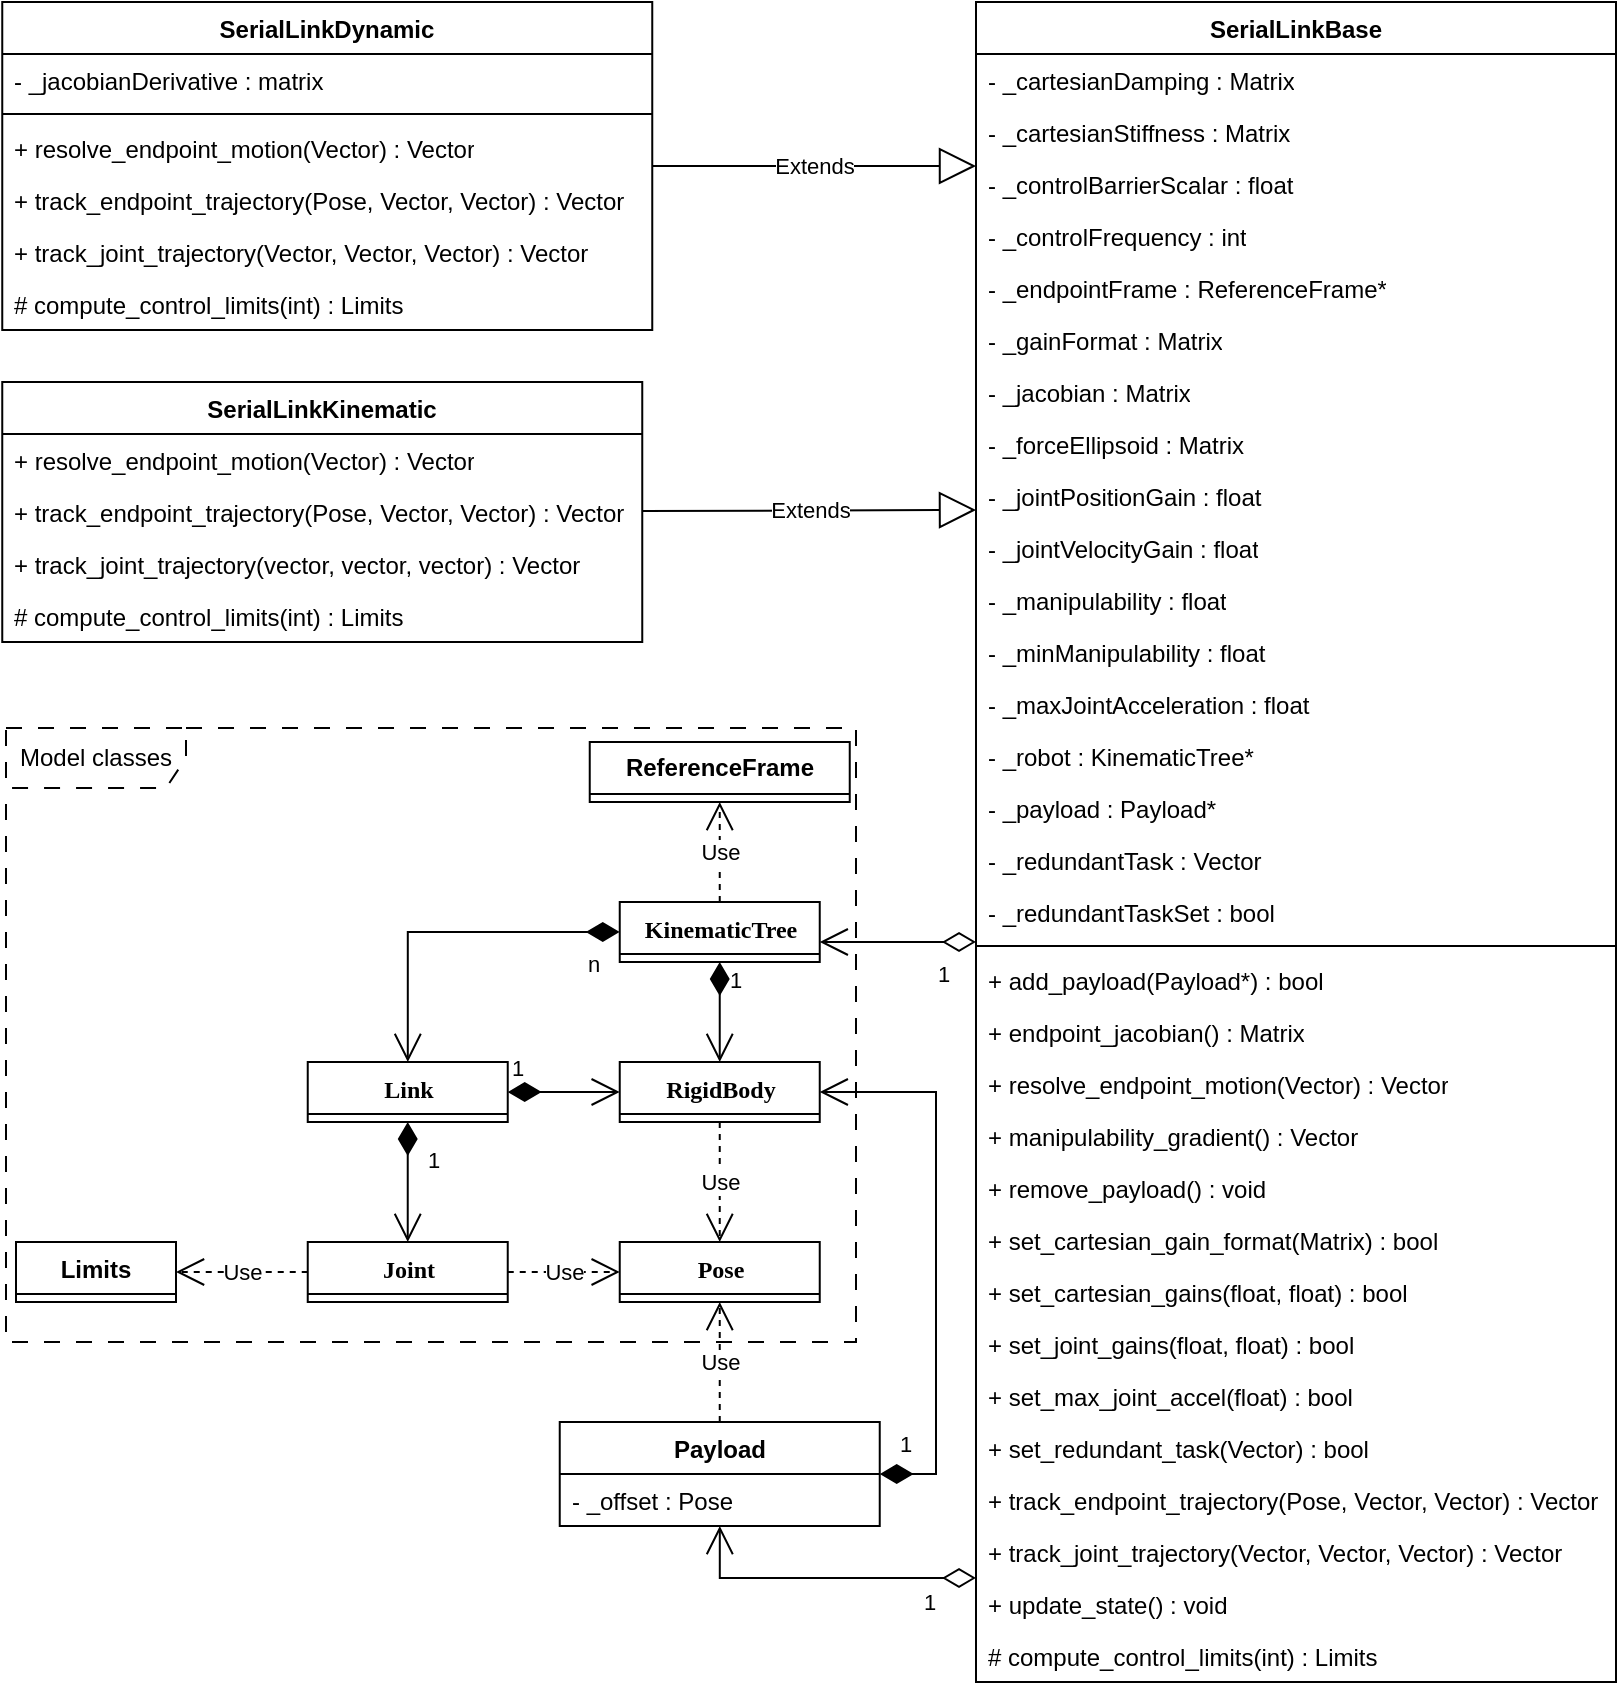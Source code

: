 <mxfile version="22.1.3" type="github">
  <diagram name="SerialLink" id="9nu-3gzylGP0bQmb4AK7">
    <mxGraphModel dx="753" dy="584" grid="1" gridSize="10" guides="1" tooltips="1" connect="1" arrows="1" fold="1" page="1" pageScale="1" pageWidth="827" pageHeight="1169" math="0" shadow="0">
      <root>
        <mxCell id="0" />
        <mxCell id="1" parent="0" />
        <mxCell id="nJWqUF-QOH_nmLoCBmrt-1" value="SerialLinkBase" style="swimlane;fontStyle=1;align=center;verticalAlign=top;childLayout=stackLayout;horizontal=1;startSize=26;horizontalStack=0;resizeParent=1;resizeParentMax=0;resizeLast=0;collapsible=1;marginBottom=0;whiteSpace=wrap;html=1;" parent="1" vertex="1">
          <mxGeometry x="500" y="40" width="320" height="840" as="geometry" />
        </mxCell>
        <mxCell id="nJWqUF-QOH_nmLoCBmrt-2" value="- _cartesianDamping : Matrix" style="text;strokeColor=none;fillColor=none;align=left;verticalAlign=top;spacingLeft=4;spacingRight=4;overflow=hidden;rotatable=0;points=[[0,0.5],[1,0.5]];portConstraint=eastwest;whiteSpace=wrap;html=1;" parent="nJWqUF-QOH_nmLoCBmrt-1" vertex="1">
          <mxGeometry y="26" width="320" height="26" as="geometry" />
        </mxCell>
        <mxCell id="nJWqUF-QOH_nmLoCBmrt-3" value="- _cartesianStiffness : Matrix" style="text;strokeColor=none;fillColor=none;align=left;verticalAlign=top;spacingLeft=4;spacingRight=4;overflow=hidden;rotatable=0;points=[[0,0.5],[1,0.5]];portConstraint=eastwest;whiteSpace=wrap;html=1;" parent="nJWqUF-QOH_nmLoCBmrt-1" vertex="1">
          <mxGeometry y="52" width="320" height="26" as="geometry" />
        </mxCell>
        <mxCell id="nJWqUF-QOH_nmLoCBmrt-4" value="- _controlBarrierScalar : float" style="text;strokeColor=none;fillColor=none;align=left;verticalAlign=top;spacingLeft=4;spacingRight=4;overflow=hidden;rotatable=0;points=[[0,0.5],[1,0.5]];portConstraint=eastwest;whiteSpace=wrap;html=1;" parent="nJWqUF-QOH_nmLoCBmrt-1" vertex="1">
          <mxGeometry y="78" width="320" height="26" as="geometry" />
        </mxCell>
        <mxCell id="nJWqUF-QOH_nmLoCBmrt-5" value="- _controlFrequency : int" style="text;strokeColor=none;fillColor=none;align=left;verticalAlign=top;spacingLeft=4;spacingRight=4;overflow=hidden;rotatable=0;points=[[0,0.5],[1,0.5]];portConstraint=eastwest;whiteSpace=wrap;html=1;" parent="nJWqUF-QOH_nmLoCBmrt-1" vertex="1">
          <mxGeometry y="104" width="320" height="26" as="geometry" />
        </mxCell>
        <mxCell id="nJWqUF-QOH_nmLoCBmrt-6" value="- _endpointFrame : ReferenceFrame*" style="text;strokeColor=none;fillColor=none;align=left;verticalAlign=top;spacingLeft=4;spacingRight=4;overflow=hidden;rotatable=0;points=[[0,0.5],[1,0.5]];portConstraint=eastwest;whiteSpace=wrap;html=1;" parent="nJWqUF-QOH_nmLoCBmrt-1" vertex="1">
          <mxGeometry y="130" width="320" height="26" as="geometry" />
        </mxCell>
        <mxCell id="nJWqUF-QOH_nmLoCBmrt-7" value="- _gainFormat : Matrix" style="text;strokeColor=none;fillColor=none;align=left;verticalAlign=top;spacingLeft=4;spacingRight=4;overflow=hidden;rotatable=0;points=[[0,0.5],[1,0.5]];portConstraint=eastwest;whiteSpace=wrap;html=1;" parent="nJWqUF-QOH_nmLoCBmrt-1" vertex="1">
          <mxGeometry y="156" width="320" height="26" as="geometry" />
        </mxCell>
        <mxCell id="nJWqUF-QOH_nmLoCBmrt-8" value="- _jacobian : Matrix" style="text;strokeColor=none;fillColor=none;align=left;verticalAlign=top;spacingLeft=4;spacingRight=4;overflow=hidden;rotatable=0;points=[[0,0.5],[1,0.5]];portConstraint=eastwest;whiteSpace=wrap;html=1;" parent="nJWqUF-QOH_nmLoCBmrt-1" vertex="1">
          <mxGeometry y="182" width="320" height="26" as="geometry" />
        </mxCell>
        <mxCell id="nJWqUF-QOH_nmLoCBmrt-9" value="- _forceEllipsoid : Matrix" style="text;strokeColor=none;fillColor=none;align=left;verticalAlign=top;spacingLeft=4;spacingRight=4;overflow=hidden;rotatable=0;points=[[0,0.5],[1,0.5]];portConstraint=eastwest;whiteSpace=wrap;html=1;" parent="nJWqUF-QOH_nmLoCBmrt-1" vertex="1">
          <mxGeometry y="208" width="320" height="26" as="geometry" />
        </mxCell>
        <mxCell id="nJWqUF-QOH_nmLoCBmrt-10" value="- _jointPositionGain : float" style="text;strokeColor=none;fillColor=none;align=left;verticalAlign=top;spacingLeft=4;spacingRight=4;overflow=hidden;rotatable=0;points=[[0,0.5],[1,0.5]];portConstraint=eastwest;whiteSpace=wrap;html=1;" parent="nJWqUF-QOH_nmLoCBmrt-1" vertex="1">
          <mxGeometry y="234" width="320" height="26" as="geometry" />
        </mxCell>
        <mxCell id="nJWqUF-QOH_nmLoCBmrt-11" value="- _jointVelocityGain : float" style="text;strokeColor=none;fillColor=none;align=left;verticalAlign=top;spacingLeft=4;spacingRight=4;overflow=hidden;rotatable=0;points=[[0,0.5],[1,0.5]];portConstraint=eastwest;whiteSpace=wrap;html=1;" parent="nJWqUF-QOH_nmLoCBmrt-1" vertex="1">
          <mxGeometry y="260" width="320" height="26" as="geometry" />
        </mxCell>
        <mxCell id="nJWqUF-QOH_nmLoCBmrt-12" value="- _manipulability : float" style="text;strokeColor=none;fillColor=none;align=left;verticalAlign=top;spacingLeft=4;spacingRight=4;overflow=hidden;rotatable=0;points=[[0,0.5],[1,0.5]];portConstraint=eastwest;whiteSpace=wrap;html=1;" parent="nJWqUF-QOH_nmLoCBmrt-1" vertex="1">
          <mxGeometry y="286" width="320" height="26" as="geometry" />
        </mxCell>
        <mxCell id="nJWqUF-QOH_nmLoCBmrt-13" value="- _minManipulability : float" style="text;strokeColor=none;fillColor=none;align=left;verticalAlign=top;spacingLeft=4;spacingRight=4;overflow=hidden;rotatable=0;points=[[0,0.5],[1,0.5]];portConstraint=eastwest;whiteSpace=wrap;html=1;" parent="nJWqUF-QOH_nmLoCBmrt-1" vertex="1">
          <mxGeometry y="312" width="320" height="26" as="geometry" />
        </mxCell>
        <mxCell id="nJWqUF-QOH_nmLoCBmrt-14" value="- _maxJointAcceleration : float" style="text;strokeColor=none;fillColor=none;align=left;verticalAlign=top;spacingLeft=4;spacingRight=4;overflow=hidden;rotatable=0;points=[[0,0.5],[1,0.5]];portConstraint=eastwest;whiteSpace=wrap;html=1;" parent="nJWqUF-QOH_nmLoCBmrt-1" vertex="1">
          <mxGeometry y="338" width="320" height="26" as="geometry" />
        </mxCell>
        <mxCell id="nJWqUF-QOH_nmLoCBmrt-15" value="- _robot : KinematicTree*" style="text;strokeColor=none;fillColor=none;align=left;verticalAlign=top;spacingLeft=4;spacingRight=4;overflow=hidden;rotatable=0;points=[[0,0.5],[1,0.5]];portConstraint=eastwest;whiteSpace=wrap;html=1;" parent="nJWqUF-QOH_nmLoCBmrt-1" vertex="1">
          <mxGeometry y="364" width="320" height="26" as="geometry" />
        </mxCell>
        <mxCell id="nJWqUF-QOH_nmLoCBmrt-16" value="- _payload : Payload*" style="text;strokeColor=none;fillColor=none;align=left;verticalAlign=top;spacingLeft=4;spacingRight=4;overflow=hidden;rotatable=0;points=[[0,0.5],[1,0.5]];portConstraint=eastwest;whiteSpace=wrap;html=1;" parent="nJWqUF-QOH_nmLoCBmrt-1" vertex="1">
          <mxGeometry y="390" width="320" height="26" as="geometry" />
        </mxCell>
        <mxCell id="nJWqUF-QOH_nmLoCBmrt-17" value="- _redundantTask : Vector" style="text;strokeColor=none;fillColor=none;align=left;verticalAlign=top;spacingLeft=4;spacingRight=4;overflow=hidden;rotatable=0;points=[[0,0.5],[1,0.5]];portConstraint=eastwest;whiteSpace=wrap;html=1;" parent="nJWqUF-QOH_nmLoCBmrt-1" vertex="1">
          <mxGeometry y="416" width="320" height="26" as="geometry" />
        </mxCell>
        <mxCell id="nJWqUF-QOH_nmLoCBmrt-18" value="- _redundantTaskSet : bool" style="text;strokeColor=none;fillColor=none;align=left;verticalAlign=top;spacingLeft=4;spacingRight=4;overflow=hidden;rotatable=0;points=[[0,0.5],[1,0.5]];portConstraint=eastwest;whiteSpace=wrap;html=1;" parent="nJWqUF-QOH_nmLoCBmrt-1" vertex="1">
          <mxGeometry y="442" width="320" height="26" as="geometry" />
        </mxCell>
        <mxCell id="nJWqUF-QOH_nmLoCBmrt-19" value="" style="line;strokeWidth=1;fillColor=none;align=left;verticalAlign=middle;spacingTop=-1;spacingLeft=3;spacingRight=3;rotatable=0;labelPosition=right;points=[];portConstraint=eastwest;strokeColor=inherit;" parent="nJWqUF-QOH_nmLoCBmrt-1" vertex="1">
          <mxGeometry y="468" width="320" height="8" as="geometry" />
        </mxCell>
        <mxCell id="nJWqUF-QOH_nmLoCBmrt-20" value="+ add_payload(Payload*) : bool" style="text;strokeColor=none;fillColor=none;align=left;verticalAlign=top;spacingLeft=4;spacingRight=4;overflow=hidden;rotatable=0;points=[[0,0.5],[1,0.5]];portConstraint=eastwest;whiteSpace=wrap;html=1;" parent="nJWqUF-QOH_nmLoCBmrt-1" vertex="1">
          <mxGeometry y="476" width="320" height="26" as="geometry" />
        </mxCell>
        <mxCell id="nJWqUF-QOH_nmLoCBmrt-21" value="+ endpoint_jacobian() : Matrix" style="text;strokeColor=none;fillColor=none;align=left;verticalAlign=top;spacingLeft=4;spacingRight=4;overflow=hidden;rotatable=0;points=[[0,0.5],[1,0.5]];portConstraint=eastwest;whiteSpace=wrap;html=1;" parent="nJWqUF-QOH_nmLoCBmrt-1" vertex="1">
          <mxGeometry y="502" width="320" height="26" as="geometry" />
        </mxCell>
        <mxCell id="nJWqUF-QOH_nmLoCBmrt-22" value="+ resolve_endpoint_motion(Vector) : Vector" style="text;strokeColor=none;fillColor=none;align=left;verticalAlign=top;spacingLeft=4;spacingRight=4;overflow=hidden;rotatable=0;points=[[0,0.5],[1,0.5]];portConstraint=eastwest;whiteSpace=wrap;html=1;" parent="nJWqUF-QOH_nmLoCBmrt-1" vertex="1">
          <mxGeometry y="528" width="320" height="26" as="geometry" />
        </mxCell>
        <mxCell id="nJWqUF-QOH_nmLoCBmrt-23" value="+ manipulability_gradient() : Vector" style="text;strokeColor=none;fillColor=none;align=left;verticalAlign=top;spacingLeft=4;spacingRight=4;overflow=hidden;rotatable=0;points=[[0,0.5],[1,0.5]];portConstraint=eastwest;whiteSpace=wrap;html=1;" parent="nJWqUF-QOH_nmLoCBmrt-1" vertex="1">
          <mxGeometry y="554" width="320" height="26" as="geometry" />
        </mxCell>
        <mxCell id="nJWqUF-QOH_nmLoCBmrt-24" value="+ remove_payload() : void" style="text;strokeColor=none;fillColor=none;align=left;verticalAlign=top;spacingLeft=4;spacingRight=4;overflow=hidden;rotatable=0;points=[[0,0.5],[1,0.5]];portConstraint=eastwest;whiteSpace=wrap;html=1;" parent="nJWqUF-QOH_nmLoCBmrt-1" vertex="1">
          <mxGeometry y="580" width="320" height="26" as="geometry" />
        </mxCell>
        <mxCell id="nJWqUF-QOH_nmLoCBmrt-25" value="+ set_cartesian_gain_format(Matrix) : bool" style="text;strokeColor=none;fillColor=none;align=left;verticalAlign=top;spacingLeft=4;spacingRight=4;overflow=hidden;rotatable=0;points=[[0,0.5],[1,0.5]];portConstraint=eastwest;whiteSpace=wrap;html=1;" parent="nJWqUF-QOH_nmLoCBmrt-1" vertex="1">
          <mxGeometry y="606" width="320" height="26" as="geometry" />
        </mxCell>
        <mxCell id="nJWqUF-QOH_nmLoCBmrt-26" value="+ set_cartesian_gains(float, float) : bool" style="text;strokeColor=none;fillColor=none;align=left;verticalAlign=top;spacingLeft=4;spacingRight=4;overflow=hidden;rotatable=0;points=[[0,0.5],[1,0.5]];portConstraint=eastwest;whiteSpace=wrap;html=1;" parent="nJWqUF-QOH_nmLoCBmrt-1" vertex="1">
          <mxGeometry y="632" width="320" height="26" as="geometry" />
        </mxCell>
        <mxCell id="nJWqUF-QOH_nmLoCBmrt-27" value="+ set_joint_gains(float, float) : bool" style="text;strokeColor=none;fillColor=none;align=left;verticalAlign=top;spacingLeft=4;spacingRight=4;overflow=hidden;rotatable=0;points=[[0,0.5],[1,0.5]];portConstraint=eastwest;whiteSpace=wrap;html=1;" parent="nJWqUF-QOH_nmLoCBmrt-1" vertex="1">
          <mxGeometry y="658" width="320" height="26" as="geometry" />
        </mxCell>
        <mxCell id="nJWqUF-QOH_nmLoCBmrt-28" value="+ set_max_joint_accel(float) : bool" style="text;strokeColor=none;fillColor=none;align=left;verticalAlign=top;spacingLeft=4;spacingRight=4;overflow=hidden;rotatable=0;points=[[0,0.5],[1,0.5]];portConstraint=eastwest;whiteSpace=wrap;html=1;" parent="nJWqUF-QOH_nmLoCBmrt-1" vertex="1">
          <mxGeometry y="684" width="320" height="26" as="geometry" />
        </mxCell>
        <mxCell id="nJWqUF-QOH_nmLoCBmrt-29" value="+ set_redundant_task(Vector) : bool" style="text;strokeColor=none;fillColor=none;align=left;verticalAlign=top;spacingLeft=4;spacingRight=4;overflow=hidden;rotatable=0;points=[[0,0.5],[1,0.5]];portConstraint=eastwest;whiteSpace=wrap;html=1;" parent="nJWqUF-QOH_nmLoCBmrt-1" vertex="1">
          <mxGeometry y="710" width="320" height="26" as="geometry" />
        </mxCell>
        <mxCell id="nJWqUF-QOH_nmLoCBmrt-30" value="+ track_endpoint_trajectory(Pose, Vector, Vector) : Vector" style="text;strokeColor=none;fillColor=none;align=left;verticalAlign=top;spacingLeft=4;spacingRight=4;overflow=hidden;rotatable=0;points=[[0,0.5],[1,0.5]];portConstraint=eastwest;whiteSpace=wrap;html=1;" parent="nJWqUF-QOH_nmLoCBmrt-1" vertex="1">
          <mxGeometry y="736" width="320" height="26" as="geometry" />
        </mxCell>
        <mxCell id="nJWqUF-QOH_nmLoCBmrt-31" value="+ track_joint_trajectory(Vector, Vector, Vector) : Vector" style="text;strokeColor=none;fillColor=none;align=left;verticalAlign=top;spacingLeft=4;spacingRight=4;overflow=hidden;rotatable=0;points=[[0,0.5],[1,0.5]];portConstraint=eastwest;whiteSpace=wrap;html=1;" parent="nJWqUF-QOH_nmLoCBmrt-1" vertex="1">
          <mxGeometry y="762" width="320" height="26" as="geometry" />
        </mxCell>
        <mxCell id="U127NOGlKpf3GktPWqFY-1" value="+ update_state() : void" style="text;strokeColor=none;fillColor=none;align=left;verticalAlign=top;spacingLeft=4;spacingRight=4;overflow=hidden;rotatable=0;points=[[0,0.5],[1,0.5]];portConstraint=eastwest;whiteSpace=wrap;html=1;" vertex="1" parent="nJWqUF-QOH_nmLoCBmrt-1">
          <mxGeometry y="788" width="320" height="26" as="geometry" />
        </mxCell>
        <mxCell id="nJWqUF-QOH_nmLoCBmrt-32" value="# compute_control_limits(int) : Limits" style="text;strokeColor=none;fillColor=none;align=left;verticalAlign=top;spacingLeft=4;spacingRight=4;overflow=hidden;rotatable=0;points=[[0,0.5],[1,0.5]];portConstraint=eastwest;whiteSpace=wrap;html=1;" parent="nJWqUF-QOH_nmLoCBmrt-1" vertex="1">
          <mxGeometry y="814" width="320" height="26" as="geometry" />
        </mxCell>
        <mxCell id="nJWqUF-QOH_nmLoCBmrt-33" value="SerialLinkKinematic" style="swimlane;fontStyle=1;align=center;verticalAlign=top;childLayout=stackLayout;horizontal=1;startSize=26;horizontalStack=0;resizeParent=1;resizeParentMax=0;resizeLast=0;collapsible=1;marginBottom=0;whiteSpace=wrap;html=1;" parent="1" vertex="1">
          <mxGeometry x="13.13" y="230" width="320" height="130" as="geometry" />
        </mxCell>
        <mxCell id="nJWqUF-QOH_nmLoCBmrt-34" value="+ resolve_endpoint_motion(Vector) : Vector" style="text;strokeColor=none;fillColor=none;align=left;verticalAlign=top;spacingLeft=4;spacingRight=4;overflow=hidden;rotatable=0;points=[[0,0.5],[1,0.5]];portConstraint=eastwest;whiteSpace=wrap;html=1;" parent="nJWqUF-QOH_nmLoCBmrt-33" vertex="1">
          <mxGeometry y="26" width="320" height="26" as="geometry" />
        </mxCell>
        <mxCell id="nJWqUF-QOH_nmLoCBmrt-35" value="+ track_endpoint_trajectory(Pose, Vector, Vector) : Vector" style="text;strokeColor=none;fillColor=none;align=left;verticalAlign=top;spacingLeft=4;spacingRight=4;overflow=hidden;rotatable=0;points=[[0,0.5],[1,0.5]];portConstraint=eastwest;whiteSpace=wrap;html=1;" parent="nJWqUF-QOH_nmLoCBmrt-33" vertex="1">
          <mxGeometry y="52" width="320" height="26" as="geometry" />
        </mxCell>
        <mxCell id="nJWqUF-QOH_nmLoCBmrt-36" value="+ track_joint_trajectory(vector, vector, vector) : Vector" style="text;strokeColor=none;fillColor=none;align=left;verticalAlign=top;spacingLeft=4;spacingRight=4;overflow=hidden;rotatable=0;points=[[0,0.5],[1,0.5]];portConstraint=eastwest;whiteSpace=wrap;html=1;" parent="nJWqUF-QOH_nmLoCBmrt-33" vertex="1">
          <mxGeometry y="78" width="320" height="26" as="geometry" />
        </mxCell>
        <mxCell id="nJWqUF-QOH_nmLoCBmrt-37" value="# compute_control_limits(int) : Limits" style="text;strokeColor=none;fillColor=none;align=left;verticalAlign=top;spacingLeft=4;spacingRight=4;overflow=hidden;rotatable=0;points=[[0,0.5],[1,0.5]];portConstraint=eastwest;whiteSpace=wrap;html=1;" parent="nJWqUF-QOH_nmLoCBmrt-33" vertex="1">
          <mxGeometry y="104" width="320" height="26" as="geometry" />
        </mxCell>
        <mxCell id="nJWqUF-QOH_nmLoCBmrt-38" value="SerialLinkDynamic" style="swimlane;fontStyle=1;align=center;verticalAlign=top;childLayout=stackLayout;horizontal=1;startSize=26;horizontalStack=0;resizeParent=1;resizeParentMax=0;resizeLast=0;collapsible=1;marginBottom=0;whiteSpace=wrap;html=1;" parent="1" vertex="1">
          <mxGeometry x="13.13" y="40" width="325" height="164" as="geometry" />
        </mxCell>
        <mxCell id="nJWqUF-QOH_nmLoCBmrt-39" value="- _jacobianDerivative : matrix" style="text;strokeColor=none;fillColor=none;align=left;verticalAlign=top;spacingLeft=4;spacingRight=4;overflow=hidden;rotatable=0;points=[[0,0.5],[1,0.5]];portConstraint=eastwest;whiteSpace=wrap;html=1;" parent="nJWqUF-QOH_nmLoCBmrt-38" vertex="1">
          <mxGeometry y="26" width="325" height="26" as="geometry" />
        </mxCell>
        <mxCell id="nJWqUF-QOH_nmLoCBmrt-40" value="" style="line;strokeWidth=1;fillColor=none;align=left;verticalAlign=middle;spacingTop=-1;spacingLeft=3;spacingRight=3;rotatable=0;labelPosition=right;points=[];portConstraint=eastwest;strokeColor=inherit;" parent="nJWqUF-QOH_nmLoCBmrt-38" vertex="1">
          <mxGeometry y="52" width="325" height="8" as="geometry" />
        </mxCell>
        <mxCell id="nJWqUF-QOH_nmLoCBmrt-41" value="+ resolve_endpoint_motion(Vector) : Vector" style="text;strokeColor=none;fillColor=none;align=left;verticalAlign=top;spacingLeft=4;spacingRight=4;overflow=hidden;rotatable=0;points=[[0,0.5],[1,0.5]];portConstraint=eastwest;whiteSpace=wrap;html=1;" parent="nJWqUF-QOH_nmLoCBmrt-38" vertex="1">
          <mxGeometry y="60" width="325" height="26" as="geometry" />
        </mxCell>
        <mxCell id="nJWqUF-QOH_nmLoCBmrt-42" value="+ track_endpoint_trajectory(Pose, Vector, Vector) : Vector" style="text;strokeColor=none;fillColor=none;align=left;verticalAlign=top;spacingLeft=4;spacingRight=4;overflow=hidden;rotatable=0;points=[[0,0.5],[1,0.5]];portConstraint=eastwest;whiteSpace=wrap;html=1;" parent="nJWqUF-QOH_nmLoCBmrt-38" vertex="1">
          <mxGeometry y="86" width="325" height="26" as="geometry" />
        </mxCell>
        <mxCell id="nJWqUF-QOH_nmLoCBmrt-43" value="+ track_joint_trajectory(Vector, Vector, Vector) : Vector" style="text;strokeColor=none;fillColor=none;align=left;verticalAlign=top;spacingLeft=4;spacingRight=4;overflow=hidden;rotatable=0;points=[[0,0.5],[1,0.5]];portConstraint=eastwest;whiteSpace=wrap;html=1;" parent="nJWqUF-QOH_nmLoCBmrt-38" vertex="1">
          <mxGeometry y="112" width="325" height="26" as="geometry" />
        </mxCell>
        <mxCell id="nJWqUF-QOH_nmLoCBmrt-44" value="# compute_control_limits(int) : Limits" style="text;strokeColor=none;fillColor=none;align=left;verticalAlign=top;spacingLeft=4;spacingRight=4;overflow=hidden;rotatable=0;points=[[0,0.5],[1,0.5]];portConstraint=eastwest;whiteSpace=wrap;html=1;" parent="nJWqUF-QOH_nmLoCBmrt-38" vertex="1">
          <mxGeometry y="138" width="325" height="26" as="geometry" />
        </mxCell>
        <mxCell id="nJWqUF-QOH_nmLoCBmrt-45" value="Extends" style="endArrow=block;endSize=16;endFill=0;html=1;rounded=0;entryX=0;entryY=0.769;entryDx=0;entryDy=0;entryPerimeter=0;" parent="1" source="nJWqUF-QOH_nmLoCBmrt-33" target="nJWqUF-QOH_nmLoCBmrt-10" edge="1">
          <mxGeometry width="160" relative="1" as="geometry">
            <mxPoint x="360" y="540" as="sourcePoint" />
            <mxPoint x="520" y="540" as="targetPoint" />
          </mxGeometry>
        </mxCell>
        <mxCell id="nJWqUF-QOH_nmLoCBmrt-46" value="Extends" style="endArrow=block;endSize=16;endFill=0;html=1;rounded=0;" parent="1" source="nJWqUF-QOH_nmLoCBmrt-38" edge="1">
          <mxGeometry width="160" relative="1" as="geometry">
            <mxPoint x="347" y="710" as="sourcePoint" />
            <mxPoint x="500" y="122" as="targetPoint" />
          </mxGeometry>
        </mxCell>
        <mxCell id="nJWqUF-QOH_nmLoCBmrt-47" value="Model classes" style="shape=umlFrame;whiteSpace=wrap;html=1;pointerEvents=0;width=90;height=30;dashed=1;dashPattern=8 8;" parent="1" vertex="1">
          <mxGeometry x="15" y="403" width="425" height="307" as="geometry" />
        </mxCell>
        <mxCell id="nJWqUF-QOH_nmLoCBmrt-48" value="RigidBody" style="swimlane;html=1;fontStyle=1;align=center;verticalAlign=top;childLayout=stackLayout;horizontal=1;startSize=26;horizontalStack=0;resizeParent=1;resizeLast=0;collapsible=1;marginBottom=0;swimlaneFillColor=none;rounded=0;shadow=0;comic=0;labelBackgroundColor=none;strokeWidth=1;fillColor=none;fontFamily=Verdana;fontSize=12" parent="1" vertex="1" collapsed="1">
          <mxGeometry x="321.87" y="570" width="100" height="30" as="geometry">
            <mxRectangle x="337.5" y="585" width="166" height="398" as="alternateBounds" />
          </mxGeometry>
        </mxCell>
        <mxCell id="nJWqUF-QOH_nmLoCBmrt-49" value="- _centerOfMass : vector" style="text;html=1;fillColor=none;align=left;verticalAlign=top;spacingLeft=4;spacingRight=4;whiteSpace=wrap;overflow=hidden;rotatable=0;points=[[0,0.5],[1,0.5]];portConstraint=eastwest;" parent="nJWqUF-QOH_nmLoCBmrt-48" vertex="1">
          <mxGeometry y="26" width="166" height="26" as="geometry" />
        </mxCell>
        <mxCell id="nJWqUF-QOH_nmLoCBmrt-50" value="- _inertia : matrix" style="text;html=1;fillColor=none;align=left;verticalAlign=top;spacingLeft=4;spacingRight=4;whiteSpace=wrap;overflow=hidden;rotatable=0;points=[[0,0.5],[1,0.5]];portConstraint=eastwest;" parent="nJWqUF-QOH_nmLoCBmrt-48" vertex="1">
          <mxGeometry y="52" width="166" height="26" as="geometry" />
        </mxCell>
        <mxCell id="nJWqUF-QOH_nmLoCBmrt-51" value="- _inertiaDerivative : matrix" style="text;html=1;fillColor=none;align=left;verticalAlign=top;spacingLeft=4;spacingRight=4;whiteSpace=wrap;overflow=hidden;rotatable=0;points=[[0,0.5],[1,0.5]];portConstraint=eastwest;" parent="nJWqUF-QOH_nmLoCBmrt-48" vertex="1">
          <mxGeometry y="78" width="166" height="26" as="geometry" />
        </mxCell>
        <mxCell id="nJWqUF-QOH_nmLoCBmrt-52" value="- _pose : Pose" style="text;html=1;fillColor=none;align=left;verticalAlign=top;spacingLeft=4;spacingRight=4;whiteSpace=wrap;overflow=hidden;rotatable=0;points=[[0,0.5],[1,0.5]];portConstraint=eastwest;" parent="nJWqUF-QOH_nmLoCBmrt-48" vertex="1">
          <mxGeometry y="104" width="166" height="26" as="geometry" />
        </mxCell>
        <mxCell id="nJWqUF-QOH_nmLoCBmrt-53" value="- _mass : float" style="text;html=1;fillColor=none;align=left;verticalAlign=top;spacingLeft=4;spacingRight=4;whiteSpace=wrap;overflow=hidden;rotatable=0;points=[[0,0.5],[1,0.5]];portConstraint=eastwest;" parent="nJWqUF-QOH_nmLoCBmrt-48" vertex="1">
          <mxGeometry y="130" width="166" height="26" as="geometry" />
        </mxCell>
        <mxCell id="nJWqUF-QOH_nmLoCBmrt-54" value="- _name : string" style="text;html=1;fillColor=none;align=left;verticalAlign=top;spacingLeft=4;spacingRight=4;whiteSpace=wrap;overflow=hidden;rotatable=0;points=[[0,0.5],[1,0.5]];portConstraint=eastwest;" parent="nJWqUF-QOH_nmLoCBmrt-48" vertex="1">
          <mxGeometry y="156" width="166" height="26" as="geometry" />
        </mxCell>
        <mxCell id="nJWqUF-QOH_nmLoCBmrt-55" value="- _twist : vector" style="text;html=1;fillColor=none;align=left;verticalAlign=top;spacingLeft=4;spacingRight=4;whiteSpace=wrap;overflow=hidden;rotatable=0;points=[[0,0.5],[1,0.5]];portConstraint=eastwest;" parent="nJWqUF-QOH_nmLoCBmrt-48" vertex="1">
          <mxGeometry y="182" width="166" height="26" as="geometry" />
        </mxCell>
        <mxCell id="nJWqUF-QOH_nmLoCBmrt-56" value="" style="line;html=1;strokeWidth=1;fillColor=none;align=left;verticalAlign=middle;spacingTop=-1;spacingLeft=3;spacingRight=3;rotatable=0;labelPosition=right;points=[];portConstraint=eastwest;gradientColor=none;" parent="nJWqUF-QOH_nmLoCBmrt-48" vertex="1">
          <mxGeometry y="208" width="166" height="8" as="geometry" />
        </mxCell>
        <mxCell id="nJWqUF-QOH_nmLoCBmrt-57" value="+ com() : vector" style="text;html=1;fillColor=none;align=left;verticalAlign=top;spacingLeft=4;spacingRight=4;whiteSpace=wrap;overflow=hidden;rotatable=0;points=[[0,0.5],[1,0.5]];portConstraint=eastwest;" parent="nJWqUF-QOH_nmLoCBmrt-48" vertex="1">
          <mxGeometry y="216" width="166" height="26" as="geometry" />
        </mxCell>
        <mxCell id="nJWqUF-QOH_nmLoCBmrt-58" value="+ inertia() : matrix" style="text;html=1;fillColor=none;align=left;verticalAlign=top;spacingLeft=4;spacingRight=4;whiteSpace=wrap;overflow=hidden;rotatable=0;points=[[0,0.5],[1,0.5]];portConstraint=eastwest;" parent="nJWqUF-QOH_nmLoCBmrt-48" vertex="1">
          <mxGeometry y="242" width="166" height="26" as="geometry" />
        </mxCell>
        <mxCell id="nJWqUF-QOH_nmLoCBmrt-59" value="+ inertia_derivative() : matrix" style="text;html=1;fillColor=none;align=left;verticalAlign=top;spacingLeft=4;spacingRight=4;whiteSpace=wrap;overflow=hidden;rotatable=0;points=[[0,0.5],[1,0.5]];portConstraint=eastwest;" parent="nJWqUF-QOH_nmLoCBmrt-48" vertex="1">
          <mxGeometry y="268" width="166" height="26" as="geometry" />
        </mxCell>
        <mxCell id="nJWqUF-QOH_nmLoCBmrt-60" value="+ name() : string" style="text;html=1;fillColor=none;align=left;verticalAlign=top;spacingLeft=4;spacingRight=4;whiteSpace=wrap;overflow=hidden;rotatable=0;points=[[0,0.5],[1,0.5]];portConstraint=eastwest;" parent="nJWqUF-QOH_nmLoCBmrt-48" vertex="1">
          <mxGeometry y="294" width="166" height="26" as="geometry" />
        </mxCell>
        <mxCell id="nJWqUF-QOH_nmLoCBmrt-61" value="+ mass() : float" style="text;html=1;fillColor=none;align=left;verticalAlign=top;spacingLeft=4;spacingRight=4;whiteSpace=wrap;overflow=hidden;rotatable=0;points=[[0,0.5],[1,0.5]];portConstraint=eastwest;" parent="nJWqUF-QOH_nmLoCBmrt-48" vertex="1">
          <mxGeometry y="320" width="166" height="26" as="geometry" />
        </mxCell>
        <mxCell id="nJWqUF-QOH_nmLoCBmrt-62" value="+ twist() : vector" style="text;html=1;fillColor=none;align=left;verticalAlign=top;spacingLeft=4;spacingRight=4;whiteSpace=wrap;overflow=hidden;rotatable=0;points=[[0,0.5],[1,0.5]];portConstraint=eastwest;" parent="nJWqUF-QOH_nmLoCBmrt-48" vertex="1">
          <mxGeometry y="346" width="166" height="26" as="geometry" />
        </mxCell>
        <mxCell id="nJWqUF-QOH_nmLoCBmrt-63" value="+ update_state(Pose, vector)" style="text;html=1;fillColor=none;align=left;verticalAlign=top;spacingLeft=4;spacingRight=4;whiteSpace=wrap;overflow=hidden;rotatable=0;points=[[0,0.5],[1,0.5]];portConstraint=eastwest;" parent="nJWqUF-QOH_nmLoCBmrt-48" vertex="1">
          <mxGeometry y="372" width="166" height="26" as="geometry" />
        </mxCell>
        <mxCell id="nJWqUF-QOH_nmLoCBmrt-64" value="Joint" style="swimlane;html=1;fontStyle=1;align=center;verticalAlign=top;childLayout=stackLayout;horizontal=1;startSize=26;horizontalStack=0;resizeParent=1;resizeLast=0;collapsible=1;marginBottom=0;swimlaneFillColor=none;rounded=0;shadow=0;comic=0;labelBackgroundColor=none;strokeWidth=1;fillColor=none;fontFamily=Verdana;fontSize=12" parent="1" vertex="1" collapsed="1">
          <mxGeometry x="165.87" y="660" width="100" height="30" as="geometry">
            <mxRectangle x="555" y="150" width="170" height="559" as="alternateBounds" />
          </mxGeometry>
        </mxCell>
        <mxCell id="nJWqUF-QOH_nmLoCBmrt-65" value="- _axis : vector" style="text;html=1;strokeColor=none;fillColor=none;align=left;verticalAlign=top;spacingLeft=4;spacingRight=4;whiteSpace=wrap;overflow=hidden;rotatable=0;points=[[0,0.5],[1,0.5]];portConstraint=eastwest;" parent="nJWqUF-QOH_nmLoCBmrt-64" vertex="1">
          <mxGeometry y="26" width="170" height="26" as="geometry" />
        </mxCell>
        <mxCell id="nJWqUF-QOH_nmLoCBmrt-66" value="- _damping : float" style="text;html=1;strokeColor=none;fillColor=none;align=left;verticalAlign=top;spacingLeft=4;spacingRight=4;whiteSpace=wrap;overflow=hidden;rotatable=0;points=[[0,0.5],[1,0.5]];portConstraint=eastwest;" parent="nJWqUF-QOH_nmLoCBmrt-64" vertex="1">
          <mxGeometry y="52" width="170" height="26" as="geometry" />
        </mxCell>
        <mxCell id="nJWqUF-QOH_nmLoCBmrt-67" value="&amp;nbsp;-_effortLimit : float" style="text;html=1;strokeColor=none;fillColor=none;align=left;verticalAlign=top;spacingLeft=4;spacingRight=4;whiteSpace=wrap;overflow=hidden;rotatable=0;points=[[0,0.5],[1,0.5]];portConstraint=eastwest;" parent="nJWqUF-QOH_nmLoCBmrt-64" vertex="1">
          <mxGeometry y="78" width="170" height="26" as="geometry" />
        </mxCell>
        <mxCell id="nJWqUF-QOH_nmLoCBmrt-68" value="- _friction : float" style="text;html=1;strokeColor=none;fillColor=none;align=left;verticalAlign=top;spacingLeft=4;spacingRight=4;whiteSpace=wrap;overflow=hidden;rotatable=0;points=[[0,0.5],[1,0.5]];portConstraint=eastwest;" parent="nJWqUF-QOH_nmLoCBmrt-64" vertex="1">
          <mxGeometry y="104" width="170" height="26" as="geometry" />
        </mxCell>
        <mxCell id="nJWqUF-QOH_nmLoCBmrt-69" value="- _isRevolute : bool" style="text;html=1;strokeColor=none;fillColor=none;align=left;verticalAlign=top;spacingLeft=4;spacingRight=4;whiteSpace=wrap;overflow=hidden;rotatable=0;points=[[0,0.5],[1,0.5]];portConstraint=eastwest;" parent="nJWqUF-QOH_nmLoCBmrt-64" vertex="1">
          <mxGeometry y="130" width="170" height="26" as="geometry" />
        </mxCell>
        <mxCell id="nJWqUF-QOH_nmLoCBmrt-70" value="- _isFixed : bool" style="text;html=1;strokeColor=none;fillColor=none;align=left;verticalAlign=top;spacingLeft=4;spacingRight=4;whiteSpace=wrap;overflow=hidden;rotatable=0;points=[[0,0.5],[1,0.5]];portConstraint=eastwest;" parent="nJWqUF-QOH_nmLoCBmrt-64" vertex="1">
          <mxGeometry y="156" width="170" height="26" as="geometry" />
        </mxCell>
        <mxCell id="nJWqUF-QOH_nmLoCBmrt-71" value="- _name : string" style="text;html=1;strokeColor=none;fillColor=none;align=left;verticalAlign=top;spacingLeft=4;spacingRight=4;whiteSpace=wrap;overflow=hidden;rotatable=0;points=[[0,0.5],[1,0.5]];portConstraint=eastwest;" parent="nJWqUF-QOH_nmLoCBmrt-64" vertex="1">
          <mxGeometry y="182" width="170" height="26" as="geometry" />
        </mxCell>
        <mxCell id="nJWqUF-QOH_nmLoCBmrt-72" value="- _origin : Pose" style="text;html=1;strokeColor=none;fillColor=none;align=left;verticalAlign=top;spacingLeft=4;spacingRight=4;whiteSpace=wrap;overflow=hidden;rotatable=0;points=[[0,0.5],[1,0.5]];portConstraint=eastwest;" parent="nJWqUF-QOH_nmLoCBmrt-64" vertex="1">
          <mxGeometry y="208" width="170" height="26" as="geometry" />
        </mxCell>
        <mxCell id="nJWqUF-QOH_nmLoCBmrt-73" value="- _positionLimit : float[2]" style="text;html=1;strokeColor=none;fillColor=none;align=left;verticalAlign=top;spacingLeft=4;spacingRight=4;whiteSpace=wrap;overflow=hidden;rotatable=0;points=[[0,0.5],[1,0.5]];portConstraint=eastwest;" parent="nJWqUF-QOH_nmLoCBmrt-64" vertex="1">
          <mxGeometry y="234" width="170" height="26" as="geometry" />
        </mxCell>
        <mxCell id="nJWqUF-QOH_nmLoCBmrt-74" value="- _speedLimit : float" style="text;html=1;strokeColor=none;fillColor=none;align=left;verticalAlign=top;spacingLeft=4;spacingRight=4;whiteSpace=wrap;overflow=hidden;rotatable=0;points=[[0,0.5],[1,0.5]];portConstraint=eastwest;" parent="nJWqUF-QOH_nmLoCBmrt-64" vertex="1">
          <mxGeometry y="260" width="170" height="26" as="geometry" />
        </mxCell>
        <mxCell id="nJWqUF-QOH_nmLoCBmrt-75" value="- _type : string" style="text;html=1;strokeColor=none;fillColor=none;align=left;verticalAlign=top;spacingLeft=4;spacingRight=4;whiteSpace=wrap;overflow=hidden;rotatable=0;points=[[0,0.5],[1,0.5]];portConstraint=eastwest;" parent="nJWqUF-QOH_nmLoCBmrt-64" vertex="1">
          <mxGeometry y="286" width="170" height="26" as="geometry" />
        </mxCell>
        <mxCell id="nJWqUF-QOH_nmLoCBmrt-76" value="" style="line;html=1;strokeWidth=1;fillColor=none;align=left;verticalAlign=middle;spacingTop=-1;spacingLeft=3;spacingRight=3;rotatable=0;labelPosition=right;points=[];portConstraint=eastwest;" parent="nJWqUF-QOH_nmLoCBmrt-64" vertex="1">
          <mxGeometry y="312" width="170" height="8" as="geometry" />
        </mxCell>
        <mxCell id="nJWqUF-QOH_nmLoCBmrt-77" value="+ axis() : vector" style="text;html=1;strokeColor=none;fillColor=none;align=left;verticalAlign=top;spacingLeft=4;spacingRight=4;whiteSpace=wrap;overflow=hidden;rotatable=0;points=[[0,0.5],[1,0.5]];portConstraint=eastwest;" parent="nJWqUF-QOH_nmLoCBmrt-64" vertex="1">
          <mxGeometry y="320" width="170" height="26" as="geometry" />
        </mxCell>
        <mxCell id="nJWqUF-QOH_nmLoCBmrt-78" value="+ extend_offset(Pose)" style="text;html=1;strokeColor=none;fillColor=none;align=left;verticalAlign=top;spacingLeft=4;spacingRight=4;whiteSpace=wrap;overflow=hidden;rotatable=0;points=[[0,0.5],[1,0.5]];portConstraint=eastwest;" parent="nJWqUF-QOH_nmLoCBmrt-64" vertex="1">
          <mxGeometry y="346" width="170" height="26" as="geometry" />
        </mxCell>
        <mxCell id="nJWqUF-QOH_nmLoCBmrt-79" value="+ is_fixed() : bool" style="text;html=1;strokeColor=none;fillColor=none;align=left;verticalAlign=top;spacingLeft=4;spacingRight=4;whiteSpace=wrap;overflow=hidden;rotatable=0;points=[[0,0.5],[1,0.5]];portConstraint=eastwest;" parent="nJWqUF-QOH_nmLoCBmrt-64" vertex="1">
          <mxGeometry y="372" width="170" height="26" as="geometry" />
        </mxCell>
        <mxCell id="nJWqUF-QOH_nmLoCBmrt-80" value="+ is_prismatic() : bool" style="text;html=1;strokeColor=none;fillColor=none;align=left;verticalAlign=top;spacingLeft=4;spacingRight=4;whiteSpace=wrap;overflow=hidden;rotatable=0;points=[[0,0.5],[1,0.5]];portConstraint=eastwest;" parent="nJWqUF-QOH_nmLoCBmrt-64" vertex="1">
          <mxGeometry y="398" width="170" height="26" as="geometry" />
        </mxCell>
        <mxCell id="nJWqUF-QOH_nmLoCBmrt-81" value="+ is_revolute() : bool" style="text;html=1;strokeColor=none;fillColor=none;align=left;verticalAlign=top;spacingLeft=4;spacingRight=4;whiteSpace=wrap;overflow=hidden;rotatable=0;points=[[0,0.5],[1,0.5]];portConstraint=eastwest;" parent="nJWqUF-QOH_nmLoCBmrt-64" vertex="1">
          <mxGeometry y="424" width="170" height="26" as="geometry" />
        </mxCell>
        <mxCell id="nJWqUF-QOH_nmLoCBmrt-82" value="+ origin() : Pose" style="text;html=1;strokeColor=none;fillColor=none;align=left;verticalAlign=top;spacingLeft=4;spacingRight=4;whiteSpace=wrap;overflow=hidden;rotatable=0;points=[[0,0.5],[1,0.5]];portConstraint=eastwest;" parent="nJWqUF-QOH_nmLoCBmrt-64" vertex="1">
          <mxGeometry y="450" width="170" height="26" as="geometry" />
        </mxCell>
        <mxCell id="nJWqUF-QOH_nmLoCBmrt-83" value="+ position_limits() : Limits" style="text;html=1;strokeColor=none;fillColor=none;align=left;verticalAlign=top;spacingLeft=4;spacingRight=4;whiteSpace=wrap;overflow=hidden;rotatable=0;points=[[0,0.5],[1,0.5]];portConstraint=eastwest;" parent="nJWqUF-QOH_nmLoCBmrt-64" vertex="1">
          <mxGeometry y="476" width="170" height="26" as="geometry" />
        </mxCell>
        <mxCell id="nJWqUF-QOH_nmLoCBmrt-84" value="+ position_offset(float) : Pose" style="text;html=1;strokeColor=none;fillColor=none;align=left;verticalAlign=top;spacingLeft=4;spacingRight=4;whiteSpace=wrap;overflow=hidden;rotatable=0;points=[[0,0.5],[1,0.5]];portConstraint=eastwest;" parent="nJWqUF-QOH_nmLoCBmrt-64" vertex="1">
          <mxGeometry y="502" width="170" height="26" as="geometry" />
        </mxCell>
        <mxCell id="nJWqUF-QOH_nmLoCBmrt-85" value="+ type() : string" style="text;html=1;strokeColor=none;fillColor=none;align=left;verticalAlign=top;spacingLeft=4;spacingRight=4;whiteSpace=wrap;overflow=hidden;rotatable=0;points=[[0,0.5],[1,0.5]];portConstraint=eastwest;" parent="nJWqUF-QOH_nmLoCBmrt-64" vertex="1">
          <mxGeometry y="528" width="170" height="26" as="geometry" />
        </mxCell>
        <mxCell id="nJWqUF-QOH_nmLoCBmrt-86" value="Pose" style="swimlane;html=1;fontStyle=1;align=center;verticalAlign=top;childLayout=stackLayout;horizontal=1;startSize=26;horizontalStack=0;resizeParent=1;resizeLast=0;collapsible=1;marginBottom=0;swimlaneFillColor=none;rounded=0;shadow=0;comic=0;labelBackgroundColor=none;strokeWidth=1;fillColor=none;fontFamily=Verdana;fontSize=12" parent="1" vertex="1" collapsed="1">
          <mxGeometry x="321.87" y="660" width="100" height="30" as="geometry">
            <mxRectangle x="565" y="780" width="160" height="320" as="alternateBounds" />
          </mxGeometry>
        </mxCell>
        <mxCell id="nJWqUF-QOH_nmLoCBmrt-87" value="- _translation : Vector" style="text;html=1;strokeColor=none;fillColor=none;align=left;verticalAlign=top;spacingLeft=4;spacingRight=4;whiteSpace=wrap;overflow=hidden;rotatable=0;points=[[0,0.5],[1,0.5]];portConstraint=eastwest;" parent="nJWqUF-QOH_nmLoCBmrt-86" vertex="1">
          <mxGeometry y="26" width="160" height="26" as="geometry" />
        </mxCell>
        <mxCell id="nJWqUF-QOH_nmLoCBmrt-88" value="- _quaternion : Quaternion" style="text;html=1;strokeColor=none;fillColor=none;align=left;verticalAlign=top;spacingLeft=4;spacingRight=4;whiteSpace=wrap;overflow=hidden;rotatable=0;points=[[0,0.5],[1,0.5]];portConstraint=eastwest;" parent="nJWqUF-QOH_nmLoCBmrt-86" vertex="1">
          <mxGeometry y="52" width="160" height="26" as="geometry" />
        </mxCell>
        <mxCell id="nJWqUF-QOH_nmLoCBmrt-89" value="" style="line;html=1;strokeWidth=1;fillColor=none;align=left;verticalAlign=middle;spacingTop=-1;spacingLeft=3;spacingRight=3;rotatable=0;labelPosition=right;points=[];portConstraint=eastwest;" parent="nJWqUF-QOH_nmLoCBmrt-86" vertex="1">
          <mxGeometry y="78" width="160" height="8" as="geometry" />
        </mxCell>
        <mxCell id="nJWqUF-QOH_nmLoCBmrt-90" value="+ as_matrix() : Matrix" style="text;html=1;strokeColor=none;fillColor=none;align=left;verticalAlign=top;spacingLeft=4;spacingRight=4;whiteSpace=wrap;overflow=hidden;rotatable=0;points=[[0,0.5],[1,0.5]];portConstraint=eastwest;" parent="nJWqUF-QOH_nmLoCBmrt-86" vertex="1">
          <mxGeometry y="86" width="160" height="26" as="geometry" />
        </mxCell>
        <mxCell id="nJWqUF-QOH_nmLoCBmrt-91" value="+ inverse() : Pose" style="text;html=1;strokeColor=none;fillColor=none;align=left;verticalAlign=top;spacingLeft=4;spacingRight=4;whiteSpace=wrap;overflow=hidden;rotatable=0;points=[[0,0.5],[1,0.5]];portConstraint=eastwest;" parent="nJWqUF-QOH_nmLoCBmrt-86" vertex="1">
          <mxGeometry y="112" width="160" height="26" as="geometry" />
        </mxCell>
        <mxCell id="nJWqUF-QOH_nmLoCBmrt-92" value="+ error(Pose) : Pose" style="text;html=1;strokeColor=none;fillColor=none;align=left;verticalAlign=top;spacingLeft=4;spacingRight=4;whiteSpace=wrap;overflow=hidden;rotatable=0;points=[[0,0.5],[1,0.5]];portConstraint=eastwest;" parent="nJWqUF-QOH_nmLoCBmrt-86" vertex="1">
          <mxGeometry y="138" width="160" height="26" as="geometry" />
        </mxCell>
        <mxCell id="nJWqUF-QOH_nmLoCBmrt-93" value="+ quaternion() : Quaternion" style="text;html=1;strokeColor=none;fillColor=none;align=left;verticalAlign=top;spacingLeft=4;spacingRight=4;whiteSpace=wrap;overflow=hidden;rotatable=0;points=[[0,0.5],[1,0.5]];portConstraint=eastwest;" parent="nJWqUF-QOH_nmLoCBmrt-86" vertex="1">
          <mxGeometry y="164" width="160" height="26" as="geometry" />
        </mxCell>
        <mxCell id="nJWqUF-QOH_nmLoCBmrt-94" value="+ rotation() : Matrix" style="text;html=1;strokeColor=none;fillColor=none;align=left;verticalAlign=top;spacingLeft=4;spacingRight=4;whiteSpace=wrap;overflow=hidden;rotatable=0;points=[[0,0.5],[1,0.5]];portConstraint=eastwest;" parent="nJWqUF-QOH_nmLoCBmrt-86" vertex="1">
          <mxGeometry y="190" width="160" height="26" as="geometry" />
        </mxCell>
        <mxCell id="nJWqUF-QOH_nmLoCBmrt-95" value="+ translation() : Vector" style="text;html=1;strokeColor=none;fillColor=none;align=left;verticalAlign=top;spacingLeft=4;spacingRight=4;whiteSpace=wrap;overflow=hidden;rotatable=0;points=[[0,0.5],[1,0.5]];portConstraint=eastwest;" parent="nJWqUF-QOH_nmLoCBmrt-86" vertex="1">
          <mxGeometry y="216" width="160" height="26" as="geometry" />
        </mxCell>
        <mxCell id="nJWqUF-QOH_nmLoCBmrt-96" value="+ operator*(Pose) : Pose" style="text;html=1;strokeColor=none;fillColor=none;align=left;verticalAlign=top;spacingLeft=4;spacingRight=4;whiteSpace=wrap;overflow=hidden;rotatable=0;points=[[0,0.5],[1,0.5]];portConstraint=eastwest;" parent="nJWqUF-QOH_nmLoCBmrt-86" vertex="1">
          <mxGeometry y="242" width="160" height="26" as="geometry" />
        </mxCell>
        <mxCell id="nJWqUF-QOH_nmLoCBmrt-97" value="+ operator*(Vector) : Vector" style="text;html=1;strokeColor=none;fillColor=none;align=left;verticalAlign=top;spacingLeft=4;spacingRight=4;whiteSpace=wrap;overflow=hidden;rotatable=0;points=[[0,0.5],[1,0.5]];portConstraint=eastwest;" parent="nJWqUF-QOH_nmLoCBmrt-86" vertex="1">
          <mxGeometry y="268" width="160" height="26" as="geometry" />
        </mxCell>
        <mxCell id="nJWqUF-QOH_nmLoCBmrt-98" value="+ operator*=(Pose)" style="text;html=1;strokeColor=none;fillColor=none;align=left;verticalAlign=top;spacingLeft=4;spacingRight=4;whiteSpace=wrap;overflow=hidden;rotatable=0;points=[[0,0.5],[1,0.5]];portConstraint=eastwest;" parent="nJWqUF-QOH_nmLoCBmrt-86" vertex="1">
          <mxGeometry y="294" width="160" height="26" as="geometry" />
        </mxCell>
        <mxCell id="nJWqUF-QOH_nmLoCBmrt-99" value="KinematicTree" style="swimlane;html=1;fontStyle=1;align=center;verticalAlign=top;childLayout=stackLayout;horizontal=1;startSize=26;horizontalStack=0;resizeParent=1;resizeLast=0;collapsible=1;marginBottom=0;swimlaneFillColor=none;rounded=0;shadow=0;comic=0;labelBackgroundColor=none;strokeWidth=1;fillColor=none;fontFamily=Verdana;fontSize=12;fontColor=default;strokeColor=default;" parent="1" vertex="1" collapsed="1">
          <mxGeometry x="321.87" y="490" width="100" height="30" as="geometry">
            <mxRectangle y="152" width="280" height="866" as="alternateBounds" />
          </mxGeometry>
        </mxCell>
        <mxCell id="nJWqUF-QOH_nmLoCBmrt-100" value="- _base : RigidBody" style="text;html=1;strokeColor=none;fillColor=none;align=left;verticalAlign=top;spacingLeft=4;spacingRight=4;whiteSpace=wrap;overflow=hidden;rotatable=0;points=[[0,0.5],[1,0.5]];portConstraint=eastwest;labelBackgroundColor=none;" parent="nJWqUF-QOH_nmLoCBmrt-99" vertex="1">
          <mxGeometry y="26" width="280" height="26" as="geometry" />
        </mxCell>
        <mxCell id="nJWqUF-QOH_nmLoCBmrt-101" value="- _baseInertiaMatrix : matrix" style="text;html=1;strokeColor=none;fillColor=none;align=left;verticalAlign=top;spacingLeft=4;spacingRight=4;whiteSpace=wrap;overflow=hidden;rotatable=0;points=[[0,0.5],[1,0.5]];portConstraint=eastwest;labelBackgroundColor=none;" parent="nJWqUF-QOH_nmLoCBmrt-99" vertex="1">
          <mxGeometry y="52" width="280" height="26" as="geometry" />
        </mxCell>
        <mxCell id="nJWqUF-QOH_nmLoCBmrt-102" value="- _baseInertiaDerivative : matrix" style="text;html=1;strokeColor=none;fillColor=none;align=left;verticalAlign=top;spacingLeft=4;spacingRight=4;whiteSpace=wrap;overflow=hidden;rotatable=0;points=[[0,0.5],[1,0.5]];portConstraint=eastwest;labelBackgroundColor=none;" parent="nJWqUF-QOH_nmLoCBmrt-99" vertex="1">
          <mxGeometry y="78" width="280" height="26" as="geometry" />
        </mxCell>
        <mxCell id="nJWqUF-QOH_nmLoCBmrt-103" value="- _gravityVector : vector" style="text;html=1;strokeColor=none;fillColor=none;align=left;verticalAlign=top;spacingLeft=4;spacingRight=4;whiteSpace=wrap;overflow=hidden;rotatable=0;points=[[0,0.5],[1,0.5]];portConstraint=eastwest;labelBackgroundColor=none;" parent="nJWqUF-QOH_nmLoCBmrt-99" vertex="1">
          <mxGeometry y="104" width="280" height="26" as="geometry" />
        </mxCell>
        <mxCell id="nJWqUF-QOH_nmLoCBmrt-104" value="- _jointCoriolisMatrix : matrix" style="text;html=1;strokeColor=none;fillColor=none;align=left;verticalAlign=top;spacingLeft=4;spacingRight=4;whiteSpace=wrap;overflow=hidden;rotatable=0;points=[[0,0.5],[1,0.5]];portConstraint=eastwest;labelBackgroundColor=none;" parent="nJWqUF-QOH_nmLoCBmrt-99" vertex="1">
          <mxGeometry y="130" width="280" height="26" as="geometry" />
        </mxCell>
        <mxCell id="nJWqUF-QOH_nmLoCBmrt-105" value="- _jointDampingTorque : vector" style="text;html=1;strokeColor=none;fillColor=none;align=left;verticalAlign=top;spacingLeft=4;spacingRight=4;whiteSpace=wrap;overflow=hidden;rotatable=0;points=[[0,0.5],[1,0.5]];portConstraint=eastwest;labelBackgroundColor=none;" parent="nJWqUF-QOH_nmLoCBmrt-99" vertex="1">
          <mxGeometry y="156" width="280" height="26" as="geometry" />
        </mxCell>
        <mxCell id="nJWqUF-QOH_nmLoCBmrt-106" value="- _jointGravityTorque : Vector" style="text;html=1;strokeColor=none;fillColor=none;align=left;verticalAlign=top;spacingLeft=4;spacingRight=4;whiteSpace=wrap;overflow=hidden;rotatable=0;points=[[0,0.5],[1,0.5]];portConstraint=eastwest;labelBackgroundColor=none;" parent="nJWqUF-QOH_nmLoCBmrt-99" vertex="1">
          <mxGeometry y="182" width="280" height="26" as="geometry" />
        </mxCell>
        <mxCell id="nJWqUF-QOH_nmLoCBmrt-107" value="- _jointInertiaMatrix : matrix" style="text;html=1;fillColor=none;align=left;verticalAlign=top;spacingLeft=4;spacingRight=4;whiteSpace=wrap;overflow=hidden;rotatable=0;points=[[0,0.5],[1,0.5]];portConstraint=eastwest;labelBackgroundColor=none;strokeColor=none;" parent="nJWqUF-QOH_nmLoCBmrt-99" vertex="1">
          <mxGeometry y="208" width="280" height="26" as="geometry" />
        </mxCell>
        <mxCell id="nJWqUF-QOH_nmLoCBmrt-108" value="- _jointPosition : vector" style="text;html=1;strokeColor=none;fillColor=none;align=left;verticalAlign=top;spacingLeft=4;spacingRight=4;whiteSpace=wrap;overflow=hidden;rotatable=0;points=[[0,0.5],[1,0.5]];portConstraint=eastwest;fontColor=default;labelBackgroundColor=none;" parent="nJWqUF-QOH_nmLoCBmrt-99" vertex="1">
          <mxGeometry y="234" width="280" height="26" as="geometry" />
        </mxCell>
        <mxCell id="nJWqUF-QOH_nmLoCBmrt-109" value="- _jointVelocity : Vector" style="text;html=1;strokeColor=none;fillColor=none;align=left;verticalAlign=top;spacingLeft=4;spacingRight=4;whiteSpace=wrap;overflow=hidden;rotatable=0;points=[[0,0.5],[1,0.5]];portConstraint=eastwest;labelBackgroundColor=none;" parent="nJWqUF-QOH_nmLoCBmrt-99" vertex="1">
          <mxGeometry y="260" width="280" height="26" as="geometry" />
        </mxCell>
        <mxCell id="nJWqUF-QOH_nmLoCBmrt-110" value="- _fullLinkList : vector&amp;lt;Link&amp;gt;" style="text;html=1;strokeColor=none;fillColor=none;align=left;verticalAlign=top;spacingLeft=4;spacingRight=4;whiteSpace=wrap;overflow=hidden;rotatable=0;points=[[0,0.5],[1,0.5]];portConstraint=eastwest;labelBackgroundColor=none;" parent="nJWqUF-QOH_nmLoCBmrt-99" vertex="1">
          <mxGeometry y="286" width="280" height="26" as="geometry" />
        </mxCell>
        <mxCell id="nJWqUF-QOH_nmLoCBmrt-111" value="- _link : vector&amp;lt;Link*&amp;gt;" style="text;html=1;strokeColor=none;fillColor=none;align=left;verticalAlign=top;spacingLeft=4;spacingRight=4;whiteSpace=wrap;overflow=hidden;rotatable=0;points=[[0,0.5],[1,0.5]];portConstraint=eastwest;labelBackgroundColor=none;" parent="nJWqUF-QOH_nmLoCBmrt-99" vertex="1">
          <mxGeometry y="312" width="280" height="26" as="geometry" />
        </mxCell>
        <mxCell id="nJWqUF-QOH_nmLoCBmrt-112" value="- _name : string" style="text;html=1;strokeColor=none;fillColor=none;align=left;verticalAlign=top;spacingLeft=4;spacingRight=4;whiteSpace=wrap;overflow=hidden;rotatable=0;points=[[0,0.5],[1,0.5]];portConstraint=eastwest;labelBackgroundColor=none;" parent="nJWqUF-QOH_nmLoCBmrt-99" vertex="1">
          <mxGeometry y="338" width="280" height="26" as="geometry" />
        </mxCell>
        <mxCell id="nJWqUF-QOH_nmLoCBmrt-113" value="- _numJoints :&amp;nbsp; int" style="text;html=1;strokeColor=none;fillColor=none;align=left;verticalAlign=top;spacingLeft=4;spacingRight=4;whiteSpace=wrap;overflow=hidden;rotatable=0;points=[[0,0.5],[1,0.5]];portConstraint=eastwest;labelBackgroundColor=none;" parent="nJWqUF-QOH_nmLoCBmrt-99" vertex="1">
          <mxGeometry y="364" width="280" height="26" as="geometry" />
        </mxCell>
        <mxCell id="nJWqUF-QOH_nmLoCBmrt-114" value="- _frameList : map(string,ReferenceFrame)" style="text;html=1;strokeColor=none;fillColor=none;align=left;verticalAlign=top;spacingLeft=4;spacingRight=4;whiteSpace=wrap;overflow=hidden;rotatable=0;points=[[0,0.5],[1,0.5]];portConstraint=eastwest;labelBackgroundColor=none;" parent="nJWqUF-QOH_nmLoCBmrt-99" vertex="1">
          <mxGeometry y="390" width="280" height="26" as="geometry" />
        </mxCell>
        <mxCell id="nJWqUF-QOH_nmLoCBmrt-115" value="" style="line;html=1;strokeWidth=1;fillColor=default;align=left;verticalAlign=middle;spacingTop=-1;spacingLeft=3;spacingRight=3;rotatable=0;labelPosition=right;points=[];portConstraint=eastwest;" parent="nJWqUF-QOH_nmLoCBmrt-99" vertex="1">
          <mxGeometry y="416" width="280" height="8" as="geometry" />
        </mxCell>
        <mxCell id="nJWqUF-QOH_nmLoCBmrt-116" value="+ base_inertia_matrix() : matrix" style="text;html=1;fillColor=none;align=left;verticalAlign=top;spacingLeft=4;spacingRight=4;whiteSpace=wrap;overflow=hidden;rotatable=0;points=[[0,0.5],[1,0.5]];portConstraint=eastwest;labelBackgroundColor=none;" parent="nJWqUF-QOH_nmLoCBmrt-99" vertex="1">
          <mxGeometry y="424" width="280" height="26" as="geometry" />
        </mxCell>
        <mxCell id="nJWqUF-QOH_nmLoCBmrt-117" value="+ base_inertia_derivative() : matrix" style="text;html=1;fillColor=none;align=left;verticalAlign=top;spacingLeft=4;spacingRight=4;whiteSpace=wrap;overflow=hidden;rotatable=0;points=[[0,0.5],[1,0.5]];portConstraint=eastwest;labelBackgroundColor=none;" parent="nJWqUF-QOH_nmLoCBmrt-99" vertex="1">
          <mxGeometry y="450" width="280" height="26" as="geometry" />
        </mxCell>
        <mxCell id="nJWqUF-QOH_nmLoCBmrt-118" value="+ base_pose() : Pose" style="text;html=1;fillColor=none;align=left;verticalAlign=top;spacingLeft=4;spacingRight=4;whiteSpace=wrap;overflow=hidden;rotatable=0;points=[[0,0.5],[1,0.5]];portConstraint=eastwest;labelBackgroundColor=none;" parent="nJWqUF-QOH_nmLoCBmrt-99" vertex="1">
          <mxGeometry y="476" width="280" height="26" as="geometry" />
        </mxCell>
        <mxCell id="nJWqUF-QOH_nmLoCBmrt-119" value="+ base_twist() : vector" style="text;html=1;fillColor=none;align=left;verticalAlign=top;spacingLeft=4;spacingRight=4;whiteSpace=wrap;overflow=hidden;rotatable=0;points=[[0,0.5],[1,0.5]];portConstraint=eastwest;labelBackgroundColor=none;" parent="nJWqUF-QOH_nmLoCBmrt-99" vertex="1">
          <mxGeometry y="502" width="280" height="26" as="geometry" />
        </mxCell>
        <mxCell id="nJWqUF-QOH_nmLoCBmrt-120" value="+ frame_pose(string) : Pose" style="text;html=1;fillColor=none;align=left;verticalAlign=top;spacingLeft=4;spacingRight=4;whiteSpace=wrap;overflow=hidden;rotatable=0;points=[[0,0.5],[1,0.5]];portConstraint=eastwest;labelBackgroundColor=none;" parent="nJWqUF-QOH_nmLoCBmrt-99" vertex="1">
          <mxGeometry y="528" width="280" height="26" as="geometry" />
        </mxCell>
        <mxCell id="nJWqUF-QOH_nmLoCBmrt-121" value="+ jacobian(string) : Matrix" style="text;html=1;strokeColor=none;fillColor=none;align=left;verticalAlign=top;spacingLeft=4;spacingRight=4;whiteSpace=wrap;overflow=hidden;rotatable=0;points=[[0,0.5],[1,0.5]];portConstraint=eastwest;labelBackgroundColor=none;" parent="nJWqUF-QOH_nmLoCBmrt-99" vertex="1">
          <mxGeometry y="554" width="280" height="26" as="geometry" />
        </mxCell>
        <mxCell id="nJWqUF-QOH_nmLoCBmrt-122" value="+ joint_coriolis_matrix() : Matrix" style="text;html=1;strokeColor=none;fillColor=none;align=left;verticalAlign=top;spacingLeft=4;spacingRight=4;whiteSpace=wrap;overflow=hidden;rotatable=0;points=[[0,0.5],[1,0.5]];portConstraint=eastwest;labelBackgroundColor=none;" parent="nJWqUF-QOH_nmLoCBmrt-99" vertex="1">
          <mxGeometry y="580" width="280" height="26" as="geometry" />
        </mxCell>
        <mxCell id="nJWqUF-QOH_nmLoCBmrt-123" value="+ joint_gravity_torque() : Vector" style="text;html=1;strokeColor=none;fillColor=none;align=left;verticalAlign=top;spacingLeft=4;spacingRight=4;whiteSpace=wrap;overflow=hidden;rotatable=0;points=[[0,0.5],[1,0.5]];portConstraint=eastwest;" parent="nJWqUF-QOH_nmLoCBmrt-99" vertex="1">
          <mxGeometry y="606" width="280" height="26" as="geometry" />
        </mxCell>
        <mxCell id="nJWqUF-QOH_nmLoCBmrt-124" value="+ joint_inertia_matrix() : Matrix" style="text;html=1;strokeColor=none;fillColor=none;align=left;verticalAlign=top;spacingLeft=4;spacingRight=4;whiteSpace=wrap;overflow=hidden;rotatable=0;points=[[0,0.5],[1,0.5]];portConstraint=eastwest;labelBackgroundColor=none;" parent="nJWqUF-QOH_nmLoCBmrt-99" vertex="1">
          <mxGeometry y="632" width="280" height="26" as="geometry" />
        </mxCell>
        <mxCell id="nJWqUF-QOH_nmLoCBmrt-125" value="+ joint_velocities() : Vector" style="text;html=1;strokeColor=none;fillColor=none;align=left;verticalAlign=top;spacingLeft=4;spacingRight=4;whiteSpace=wrap;overflow=hidden;rotatable=0;points=[[0,0.5],[1,0.5]];portConstraint=eastwest;labelBackgroundColor=none;" parent="nJWqUF-QOH_nmLoCBmrt-99" vertex="1">
          <mxGeometry y="658" width="280" height="26" as="geometry" />
        </mxCell>
        <mxCell id="nJWqUF-QOH_nmLoCBmrt-126" value="+ number_of_joints() : int" style="text;html=1;strokeColor=none;fillColor=none;align=left;verticalAlign=top;spacingLeft=4;spacingRight=4;whiteSpace=wrap;overflow=hidden;rotatable=0;points=[[0,0.5],[1,0.5]];portConstraint=eastwest;labelBackgroundColor=none;" parent="nJWqUF-QOH_nmLoCBmrt-99" vertex="1">
          <mxGeometry y="684" width="280" height="26" as="geometry" />
        </mxCell>
        <mxCell id="nJWqUF-QOH_nmLoCBmrt-127" value="+ partial_derivative(matrix) : matrix" style="text;html=1;strokeColor=none;fillColor=none;align=left;verticalAlign=top;spacingLeft=4;spacingRight=4;whiteSpace=wrap;overflow=hidden;rotatable=0;points=[[0,0.5],[1,0.5]];portConstraint=eastwest;labelBackgroundColor=none;" parent="nJWqUF-QOH_nmLoCBmrt-99" vertex="1">
          <mxGeometry y="710" width="280" height="26" as="geometry" />
        </mxCell>
        <mxCell id="nJWqUF-QOH_nmLoCBmrt-128" value="+ time_derivative(matrix) : matrix" style="text;html=1;strokeColor=none;fillColor=none;align=left;verticalAlign=top;spacingLeft=4;spacingRight=4;whiteSpace=wrap;overflow=hidden;rotatable=0;points=[[0,0.5],[1,0.5]];portConstraint=eastwest;labelBackgroundColor=none;" parent="nJWqUF-QOH_nmLoCBmrt-99" vertex="1">
          <mxGeometry y="736" width="280" height="26" as="geometry" />
        </mxCell>
        <mxCell id="nJWqUF-QOH_nmLoCBmrt-129" value="+ update_state(vector , vector) : bool" style="text;html=1;strokeColor=none;fillColor=none;align=left;verticalAlign=top;spacingLeft=4;spacingRight=4;whiteSpace=wrap;overflow=hidden;rotatable=0;points=[[0,0.5],[1,0.5]];portConstraint=eastwest;labelBackgroundColor=none;" parent="nJWqUF-QOH_nmLoCBmrt-99" vertex="1">
          <mxGeometry y="762" width="280" height="26" as="geometry" />
        </mxCell>
        <mxCell id="nJWqUF-QOH_nmLoCBmrt-130" value="+ update_state(vector, vector, Pose, vector) : bool" style="text;html=1;strokeColor=none;fillColor=none;align=left;verticalAlign=top;spacingLeft=4;spacingRight=4;whiteSpace=wrap;overflow=hidden;rotatable=0;points=[[0,0.5],[1,0.5]];portConstraint=eastwest;labelBackgroundColor=none;" parent="nJWqUF-QOH_nmLoCBmrt-99" vertex="1">
          <mxGeometry y="788" width="280" height="26" as="geometry" />
        </mxCell>
        <mxCell id="nJWqUF-QOH_nmLoCBmrt-131" value="- char_to_vector(char*) : vector" style="text;html=1;strokeColor=none;fillColor=none;align=left;verticalAlign=top;spacingLeft=4;spacingRight=4;whiteSpace=wrap;overflow=hidden;rotatable=0;points=[[0,0.5],[1,0.5]];portConstraint=eastwest;labelBackgroundColor=none;" parent="nJWqUF-QOH_nmLoCBmrt-99" vertex="1">
          <mxGeometry y="814" width="280" height="26" as="geometry" />
        </mxCell>
        <mxCell id="nJWqUF-QOH_nmLoCBmrt-132" value="- jacobian(Link*,&amp;nbsp; vector , int) : matrix" style="text;html=1;strokeColor=none;fillColor=none;align=left;verticalAlign=top;spacingLeft=4;spacingRight=4;whiteSpace=wrap;overflow=hidden;rotatable=0;points=[[0,0.5],[1,0.5]];portConstraint=eastwest;labelBackgroundColor=none;" parent="nJWqUF-QOH_nmLoCBmrt-99" vertex="1">
          <mxGeometry y="840" width="280" height="26" as="geometry" />
        </mxCell>
        <mxCell id="nJWqUF-QOH_nmLoCBmrt-133" value="Link" style="swimlane;html=1;fontStyle=1;align=center;verticalAlign=top;childLayout=stackLayout;horizontal=1;startSize=26;horizontalStack=0;resizeParent=1;resizeLast=0;collapsible=1;marginBottom=0;swimlaneFillColor=none;rounded=0;shadow=0;comic=0;labelBackgroundColor=none;strokeWidth=1;fillColor=default;fontFamily=Verdana;fontSize=12;fontColor=default;gradientColor=none;" parent="1" vertex="1" collapsed="1">
          <mxGeometry x="165.87" y="570" width="100" height="30" as="geometry">
            <mxRectangle x="335.5" y="150" width="170" height="380" as="alternateBounds" />
          </mxGeometry>
        </mxCell>
        <mxCell id="nJWqUF-QOH_nmLoCBmrt-134" value="- _childLinks : vector&amp;lt;Link*&amp;gt;" style="text;html=1;strokeColor=none;fillColor=none;align=left;verticalAlign=top;spacingLeft=4;spacingRight=4;whiteSpace=wrap;overflow=hidden;rotatable=0;points=[[0,0.5],[1,0.5]];portConstraint=eastwest;fontColor=default;" parent="nJWqUF-QOH_nmLoCBmrt-133" vertex="1">
          <mxGeometry y="26" width="170" height="26" as="geometry" />
        </mxCell>
        <mxCell id="nJWqUF-QOH_nmLoCBmrt-135" value="- _joint : Joint" style="text;html=1;strokeColor=none;fillColor=none;align=left;verticalAlign=top;spacingLeft=4;spacingRight=4;whiteSpace=wrap;overflow=hidden;rotatable=0;points=[[0,0.5],[1,0.5]];portConstraint=eastwest;fontColor=default;" parent="nJWqUF-QOH_nmLoCBmrt-133" vertex="1">
          <mxGeometry y="52" width="170" height="26" as="geometry" />
        </mxCell>
        <mxCell id="nJWqUF-QOH_nmLoCBmrt-136" value="- _jointAxis : Vector" style="text;html=1;strokeColor=none;fillColor=none;align=left;verticalAlign=top;spacingLeft=4;spacingRight=4;whiteSpace=wrap;overflow=hidden;rotatable=0;points=[[0,0.5],[1,0.5]];portConstraint=eastwest;fontColor=default;" parent="nJWqUF-QOH_nmLoCBmrt-133" vertex="1">
          <mxGeometry y="78" width="170" height="26" as="geometry" />
        </mxCell>
        <mxCell id="nJWqUF-QOH_nmLoCBmrt-137" value="- _number : int" style="text;html=1;strokeColor=none;fillColor=none;align=left;verticalAlign=top;spacingLeft=4;spacingRight=4;whiteSpace=wrap;overflow=hidden;rotatable=0;points=[[0,0.5],[1,0.5]];portConstraint=eastwest;fontColor=default;" parent="nJWqUF-QOH_nmLoCBmrt-133" vertex="1">
          <mxGeometry y="104" width="170" height="26" as="geometry" />
        </mxCell>
        <mxCell id="nJWqUF-QOH_nmLoCBmrt-138" value="- _parentLink : Link*" style="text;html=1;strokeColor=none;fillColor=none;align=left;verticalAlign=top;spacingLeft=4;spacingRight=4;whiteSpace=wrap;overflow=hidden;rotatable=0;points=[[0,0.5],[1,0.5]];portConstraint=eastwest;fontColor=default;" parent="nJWqUF-QOH_nmLoCBmrt-133" vertex="1">
          <mxGeometry y="130" width="170" height="26" as="geometry" />
        </mxCell>
        <mxCell id="nJWqUF-QOH_nmLoCBmrt-139" value="" style="line;html=1;strokeWidth=1;fillColor=none;align=left;verticalAlign=middle;spacingTop=-1;spacingLeft=3;spacingRight=3;rotatable=0;labelPosition=right;points=[];portConstraint=eastwest;" parent="nJWqUF-QOH_nmLoCBmrt-133" vertex="1">
          <mxGeometry y="156" width="170" height="8" as="geometry" />
        </mxCell>
        <mxCell id="nJWqUF-QOH_nmLoCBmrt-140" value="+ child_links() : vector&amp;lt;Link*&amp;gt;" style="text;html=1;strokeColor=none;fillColor=none;align=left;verticalAlign=top;spacingLeft=4;spacingRight=4;whiteSpace=wrap;overflow=hidden;rotatable=0;points=[[0,0.5],[1,0.5]];portConstraint=eastwest;fontColor=default;" parent="nJWqUF-QOH_nmLoCBmrt-133" vertex="1">
          <mxGeometry y="164" width="170" height="26" as="geometry" />
        </mxCell>
        <mxCell id="nJWqUF-QOH_nmLoCBmrt-141" value="+ clear_parent_link() : void" style="text;html=1;strokeColor=none;fillColor=none;align=left;verticalAlign=top;spacingLeft=4;spacingRight=4;whiteSpace=wrap;overflow=hidden;rotatable=0;points=[[0,0.5],[1,0.5]];portConstraint=eastwest;fontColor=default;" parent="nJWqUF-QOH_nmLoCBmrt-133" vertex="1">
          <mxGeometry y="190" width="170" height="26" as="geometry" />
        </mxCell>
        <mxCell id="nJWqUF-QOH_nmLoCBmrt-142" value="+ joint() : Joint" style="text;html=1;strokeColor=none;fillColor=none;align=left;verticalAlign=top;spacingLeft=4;spacingRight=4;whiteSpace=wrap;overflow=hidden;rotatable=0;points=[[0,0.5],[1,0.5]];portConstraint=eastwest;fontColor=default;" parent="nJWqUF-QOH_nmLoCBmrt-133" vertex="1">
          <mxGeometry y="216" width="170" height="26" as="geometry" />
        </mxCell>
        <mxCell id="nJWqUF-QOH_nmLoCBmrt-143" value="+ joint_axis() : Vector" style="text;html=1;strokeColor=none;fillColor=none;align=left;verticalAlign=top;spacingLeft=4;spacingRight=4;whiteSpace=wrap;overflow=hidden;rotatable=0;points=[[0,0.5],[1,0.5]];portConstraint=eastwest;fontColor=default;" parent="nJWqUF-QOH_nmLoCBmrt-133" vertex="1">
          <mxGeometry y="242" width="170" height="26" as="geometry" />
        </mxCell>
        <mxCell id="nJWqUF-QOH_nmLoCBmrt-144" value="+ parent_link() : Link*" style="text;html=1;strokeColor=none;fillColor=none;align=left;verticalAlign=top;spacingLeft=4;spacingRight=4;whiteSpace=wrap;overflow=hidden;rotatable=0;points=[[0,0.5],[1,0.5]];portConstraint=eastwest;fontColor=default;" parent="nJWqUF-QOH_nmLoCBmrt-133" vertex="1">
          <mxGeometry y="268" width="170" height="26" as="geometry" />
        </mxCell>
        <mxCell id="nJWqUF-QOH_nmLoCBmrt-145" value="+ merge(Link) : void" style="text;html=1;strokeColor=none;fillColor=none;align=left;verticalAlign=top;spacingLeft=4;spacingRight=4;whiteSpace=wrap;overflow=hidden;rotatable=0;points=[[0,0.5],[1,0.5]];portConstraint=eastwest;fontColor=default;" parent="nJWqUF-QOH_nmLoCBmrt-133" vertex="1">
          <mxGeometry y="294" width="170" height="26" as="geometry" />
        </mxCell>
        <mxCell id="nJWqUF-QOH_nmLoCBmrt-146" value="+ number() : int" style="text;html=1;strokeColor=none;fillColor=none;align=left;verticalAlign=top;spacingLeft=4;spacingRight=4;whiteSpace=wrap;overflow=hidden;rotatable=0;points=[[0,0.5],[1,0.5]];portConstraint=eastwest;fontColor=default;" parent="nJWqUF-QOH_nmLoCBmrt-133" vertex="1">
          <mxGeometry y="320" width="170" height="26" as="geometry" />
        </mxCell>
        <mxCell id="nJWqUF-QOH_nmLoCBmrt-147" value="+ set_number(int) : void" style="text;html=1;strokeColor=none;fillColor=none;align=left;verticalAlign=top;spacingLeft=4;spacingRight=4;whiteSpace=wrap;overflow=hidden;rotatable=0;points=[[0,0.5],[1,0.5]];portConstraint=eastwest;fontColor=default;" parent="nJWqUF-QOH_nmLoCBmrt-133" vertex="1">
          <mxGeometry y="346" width="170" height="26" as="geometry" />
        </mxCell>
        <mxCell id="nJWqUF-QOH_nmLoCBmrt-148" value="Limits" style="swimlane;fontStyle=1;align=center;verticalAlign=top;childLayout=stackLayout;horizontal=1;startSize=26;horizontalStack=0;resizeParent=1;resizeParentMax=0;resizeLast=0;collapsible=1;marginBottom=0;whiteSpace=wrap;html=1;" parent="1" vertex="1" collapsed="1">
          <mxGeometry x="20" y="660" width="80" height="30" as="geometry">
            <mxRectangle x="737" y="780" width="90" height="78" as="alternateBounds" />
          </mxGeometry>
        </mxCell>
        <mxCell id="nJWqUF-QOH_nmLoCBmrt-149" value="+ lower : float" style="text;strokeColor=none;fillColor=none;align=left;verticalAlign=top;spacingLeft=4;spacingRight=4;overflow=hidden;rotatable=0;points=[[0,0.5],[1,0.5]];portConstraint=eastwest;whiteSpace=wrap;html=1;" parent="nJWqUF-QOH_nmLoCBmrt-148" vertex="1">
          <mxGeometry y="26" width="90" height="26" as="geometry" />
        </mxCell>
        <mxCell id="nJWqUF-QOH_nmLoCBmrt-150" value="+ upper : float" style="text;strokeColor=none;fillColor=none;align=left;verticalAlign=top;spacingLeft=4;spacingRight=4;overflow=hidden;rotatable=0;points=[[0,0.5],[1,0.5]];portConstraint=eastwest;whiteSpace=wrap;html=1;" parent="nJWqUF-QOH_nmLoCBmrt-148" vertex="1">
          <mxGeometry y="52" width="90" height="26" as="geometry" />
        </mxCell>
        <mxCell id="nJWqUF-QOH_nmLoCBmrt-151" value="&lt;b&gt;ReferenceFrame&lt;/b&gt;" style="swimlane;fontStyle=0;childLayout=stackLayout;horizontal=1;startSize=26;fillColor=none;horizontalStack=0;resizeParent=1;resizeParentMax=0;resizeLast=0;collapsible=1;marginBottom=0;whiteSpace=wrap;html=1;" parent="1" vertex="1" collapsed="1">
          <mxGeometry x="306.87" y="410" width="130" height="30" as="geometry">
            <mxRectangle x="100" y="1060" width="130" height="78" as="alternateBounds" />
          </mxGeometry>
        </mxCell>
        <mxCell id="nJWqUF-QOH_nmLoCBmrt-152" value="+ Link* : link" style="text;strokeColor=none;fillColor=none;align=left;verticalAlign=top;spacingLeft=4;spacingRight=4;overflow=hidden;rotatable=0;points=[[0,0.5],[1,0.5]];portConstraint=eastwest;whiteSpace=wrap;html=1;" parent="nJWqUF-QOH_nmLoCBmrt-151" vertex="1">
          <mxGeometry y="26" width="130" height="26" as="geometry" />
        </mxCell>
        <mxCell id="nJWqUF-QOH_nmLoCBmrt-153" value="+ Pose : relativePose" style="text;strokeColor=none;fillColor=none;align=left;verticalAlign=top;spacingLeft=4;spacingRight=4;overflow=hidden;rotatable=0;points=[[0,0.5],[1,0.5]];portConstraint=eastwest;whiteSpace=wrap;html=1;" parent="nJWqUF-QOH_nmLoCBmrt-151" vertex="1">
          <mxGeometry y="52" width="130" height="26" as="geometry" />
        </mxCell>
        <mxCell id="nJWqUF-QOH_nmLoCBmrt-154" value="Payload" style="swimlane;fontStyle=1;align=center;verticalAlign=top;childLayout=stackLayout;horizontal=1;startSize=26;horizontalStack=0;resizeParent=1;resizeParentMax=0;resizeLast=0;collapsible=1;marginBottom=0;whiteSpace=wrap;html=1;" parent="1" vertex="1">
          <mxGeometry x="291.87" y="750" width="160" height="52" as="geometry" />
        </mxCell>
        <mxCell id="nJWqUF-QOH_nmLoCBmrt-155" value="- _offset : Pose" style="text;strokeColor=none;fillColor=none;align=left;verticalAlign=top;spacingLeft=4;spacingRight=4;overflow=hidden;rotatable=0;points=[[0,0.5],[1,0.5]];portConstraint=eastwest;whiteSpace=wrap;html=1;" parent="nJWqUF-QOH_nmLoCBmrt-154" vertex="1">
          <mxGeometry y="26" width="160" height="26" as="geometry" />
        </mxCell>
        <mxCell id="nJWqUF-QOH_nmLoCBmrt-156" value="1" style="endArrow=open;html=1;endSize=12;startArrow=diamondThin;startSize=14;startFill=0;edgeStyle=orthogonalEdgeStyle;align=left;verticalAlign=bottom;rounded=0;" parent="1" source="nJWqUF-QOH_nmLoCBmrt-1" target="nJWqUF-QOH_nmLoCBmrt-154" edge="1">
          <mxGeometry x="-0.636" y="21" relative="1" as="geometry">
            <mxPoint x="320" y="470" as="sourcePoint" />
            <mxPoint x="480" y="470" as="targetPoint" />
            <Array as="points">
              <mxPoint x="420" y="828" />
              <mxPoint x="420" y="828" />
            </Array>
            <mxPoint as="offset" />
          </mxGeometry>
        </mxCell>
        <mxCell id="nJWqUF-QOH_nmLoCBmrt-157" value="Use" style="endArrow=open;endSize=12;dashed=1;html=1;rounded=0;" parent="1" source="nJWqUF-QOH_nmLoCBmrt-64" target="nJWqUF-QOH_nmLoCBmrt-148" edge="1">
          <mxGeometry width="160" relative="1" as="geometry">
            <mxPoint x="310" y="610" as="sourcePoint" />
            <mxPoint x="470" y="610" as="targetPoint" />
          </mxGeometry>
        </mxCell>
        <mxCell id="nJWqUF-QOH_nmLoCBmrt-158" value="Use" style="endArrow=open;endSize=12;dashed=1;html=1;rounded=0;" parent="1" source="nJWqUF-QOH_nmLoCBmrt-48" target="nJWqUF-QOH_nmLoCBmrt-86" edge="1">
          <mxGeometry width="160" relative="1" as="geometry">
            <mxPoint x="310" y="510" as="sourcePoint" />
            <mxPoint x="470" y="510" as="targetPoint" />
          </mxGeometry>
        </mxCell>
        <mxCell id="nJWqUF-QOH_nmLoCBmrt-159" value="Use" style="endArrow=open;endSize=12;dashed=1;html=1;rounded=0;" parent="1" source="nJWqUF-QOH_nmLoCBmrt-64" target="nJWqUF-QOH_nmLoCBmrt-86" edge="1">
          <mxGeometry width="160" relative="1" as="geometry">
            <mxPoint x="374" y="610" as="sourcePoint" />
            <mxPoint x="375" y="650" as="targetPoint" />
          </mxGeometry>
        </mxCell>
        <mxCell id="nJWqUF-QOH_nmLoCBmrt-160" value="Use" style="endArrow=open;endSize=12;dashed=1;html=1;rounded=0;" parent="1" source="nJWqUF-QOH_nmLoCBmrt-154" target="nJWqUF-QOH_nmLoCBmrt-86" edge="1">
          <mxGeometry width="160" relative="1" as="geometry">
            <mxPoint x="360" y="580" as="sourcePoint" />
            <mxPoint x="520" y="580" as="targetPoint" />
          </mxGeometry>
        </mxCell>
        <mxCell id="nJWqUF-QOH_nmLoCBmrt-161" value="1" style="endArrow=open;html=1;endSize=12;startArrow=diamondThin;startSize=14;startFill=1;edgeStyle=orthogonalEdgeStyle;align=left;verticalAlign=bottom;rounded=0;" parent="1" source="nJWqUF-QOH_nmLoCBmrt-133" target="nJWqUF-QOH_nmLoCBmrt-64" edge="1">
          <mxGeometry x="-0.091" y="8" relative="1" as="geometry">
            <mxPoint x="212" y="570" as="sourcePoint" />
            <mxPoint x="510" y="440" as="targetPoint" />
            <mxPoint as="offset" />
          </mxGeometry>
        </mxCell>
        <mxCell id="nJWqUF-QOH_nmLoCBmrt-162" value="1" style="endArrow=open;html=1;endSize=12;startArrow=diamondThin;startSize=14;startFill=1;edgeStyle=orthogonalEdgeStyle;align=left;verticalAlign=bottom;rounded=0;" parent="1" source="nJWqUF-QOH_nmLoCBmrt-133" target="nJWqUF-QOH_nmLoCBmrt-48" edge="1">
          <mxGeometry x="-1" y="3" relative="1" as="geometry">
            <mxPoint x="330" y="400" as="sourcePoint" />
            <mxPoint x="490" y="400" as="targetPoint" />
          </mxGeometry>
        </mxCell>
        <mxCell id="nJWqUF-QOH_nmLoCBmrt-163" value="1" style="endArrow=open;html=1;endSize=12;startArrow=diamondThin;startSize=14;startFill=1;edgeStyle=orthogonalEdgeStyle;align=left;verticalAlign=bottom;rounded=0;" parent="1" source="nJWqUF-QOH_nmLoCBmrt-99" target="nJWqUF-QOH_nmLoCBmrt-48" edge="1">
          <mxGeometry x="-0.273" y="3" relative="1" as="geometry">
            <mxPoint x="272" y="580" as="sourcePoint" />
            <mxPoint x="326" y="580" as="targetPoint" />
            <mxPoint as="offset" />
          </mxGeometry>
        </mxCell>
        <mxCell id="nJWqUF-QOH_nmLoCBmrt-164" value="n" style="endArrow=open;html=1;endSize=12;startArrow=diamondThin;startSize=14;startFill=1;edgeStyle=orthogonalEdgeStyle;align=left;verticalAlign=bottom;rounded=0;" parent="1" source="nJWqUF-QOH_nmLoCBmrt-99" target="nJWqUF-QOH_nmLoCBmrt-133" edge="1">
          <mxGeometry x="-0.793" y="25" relative="1" as="geometry">
            <mxPoint x="357" y="510" as="sourcePoint" />
            <mxPoint x="357" y="565" as="targetPoint" />
            <mxPoint as="offset" />
          </mxGeometry>
        </mxCell>
        <mxCell id="nJWqUF-QOH_nmLoCBmrt-165" value="Use" style="endArrow=open;endSize=12;dashed=1;html=1;rounded=0;" parent="1" source="nJWqUF-QOH_nmLoCBmrt-99" target="nJWqUF-QOH_nmLoCBmrt-151" edge="1">
          <mxGeometry width="160" relative="1" as="geometry">
            <mxPoint x="164" y="665" as="sourcePoint" />
            <mxPoint x="110" y="665" as="targetPoint" />
          </mxGeometry>
        </mxCell>
        <mxCell id="nJWqUF-QOH_nmLoCBmrt-166" value="1" style="endArrow=open;html=1;endSize=12;startArrow=diamondThin;startSize=14;startFill=0;edgeStyle=orthogonalEdgeStyle;align=left;verticalAlign=bottom;rounded=0;" parent="1" source="nJWqUF-QOH_nmLoCBmrt-1" target="nJWqUF-QOH_nmLoCBmrt-99" edge="1">
          <mxGeometry x="-0.453" y="25" relative="1" as="geometry">
            <mxPoint x="320" y="470" as="sourcePoint" />
            <mxPoint x="480" y="470" as="targetPoint" />
            <Array as="points">
              <mxPoint x="460" y="510" />
              <mxPoint x="460" y="510" />
            </Array>
            <mxPoint as="offset" />
          </mxGeometry>
        </mxCell>
        <mxCell id="uP6YbPtPcsj-8UZYdl2B-4" value="1" style="endArrow=open;html=1;endSize=12;startArrow=diamondThin;startSize=14;startFill=1;edgeStyle=orthogonalEdgeStyle;align=left;verticalAlign=bottom;rounded=0;" parent="1" source="nJWqUF-QOH_nmLoCBmrt-154" target="nJWqUF-QOH_nmLoCBmrt-48" edge="1">
          <mxGeometry x="-0.941" y="6" relative="1" as="geometry">
            <mxPoint x="330" y="670" as="sourcePoint" />
            <mxPoint x="490" y="670" as="targetPoint" />
            <Array as="points">
              <mxPoint x="480" y="776" />
              <mxPoint x="480" y="585" />
            </Array>
            <mxPoint as="offset" />
          </mxGeometry>
        </mxCell>
      </root>
    </mxGraphModel>
  </diagram>
</mxfile>
